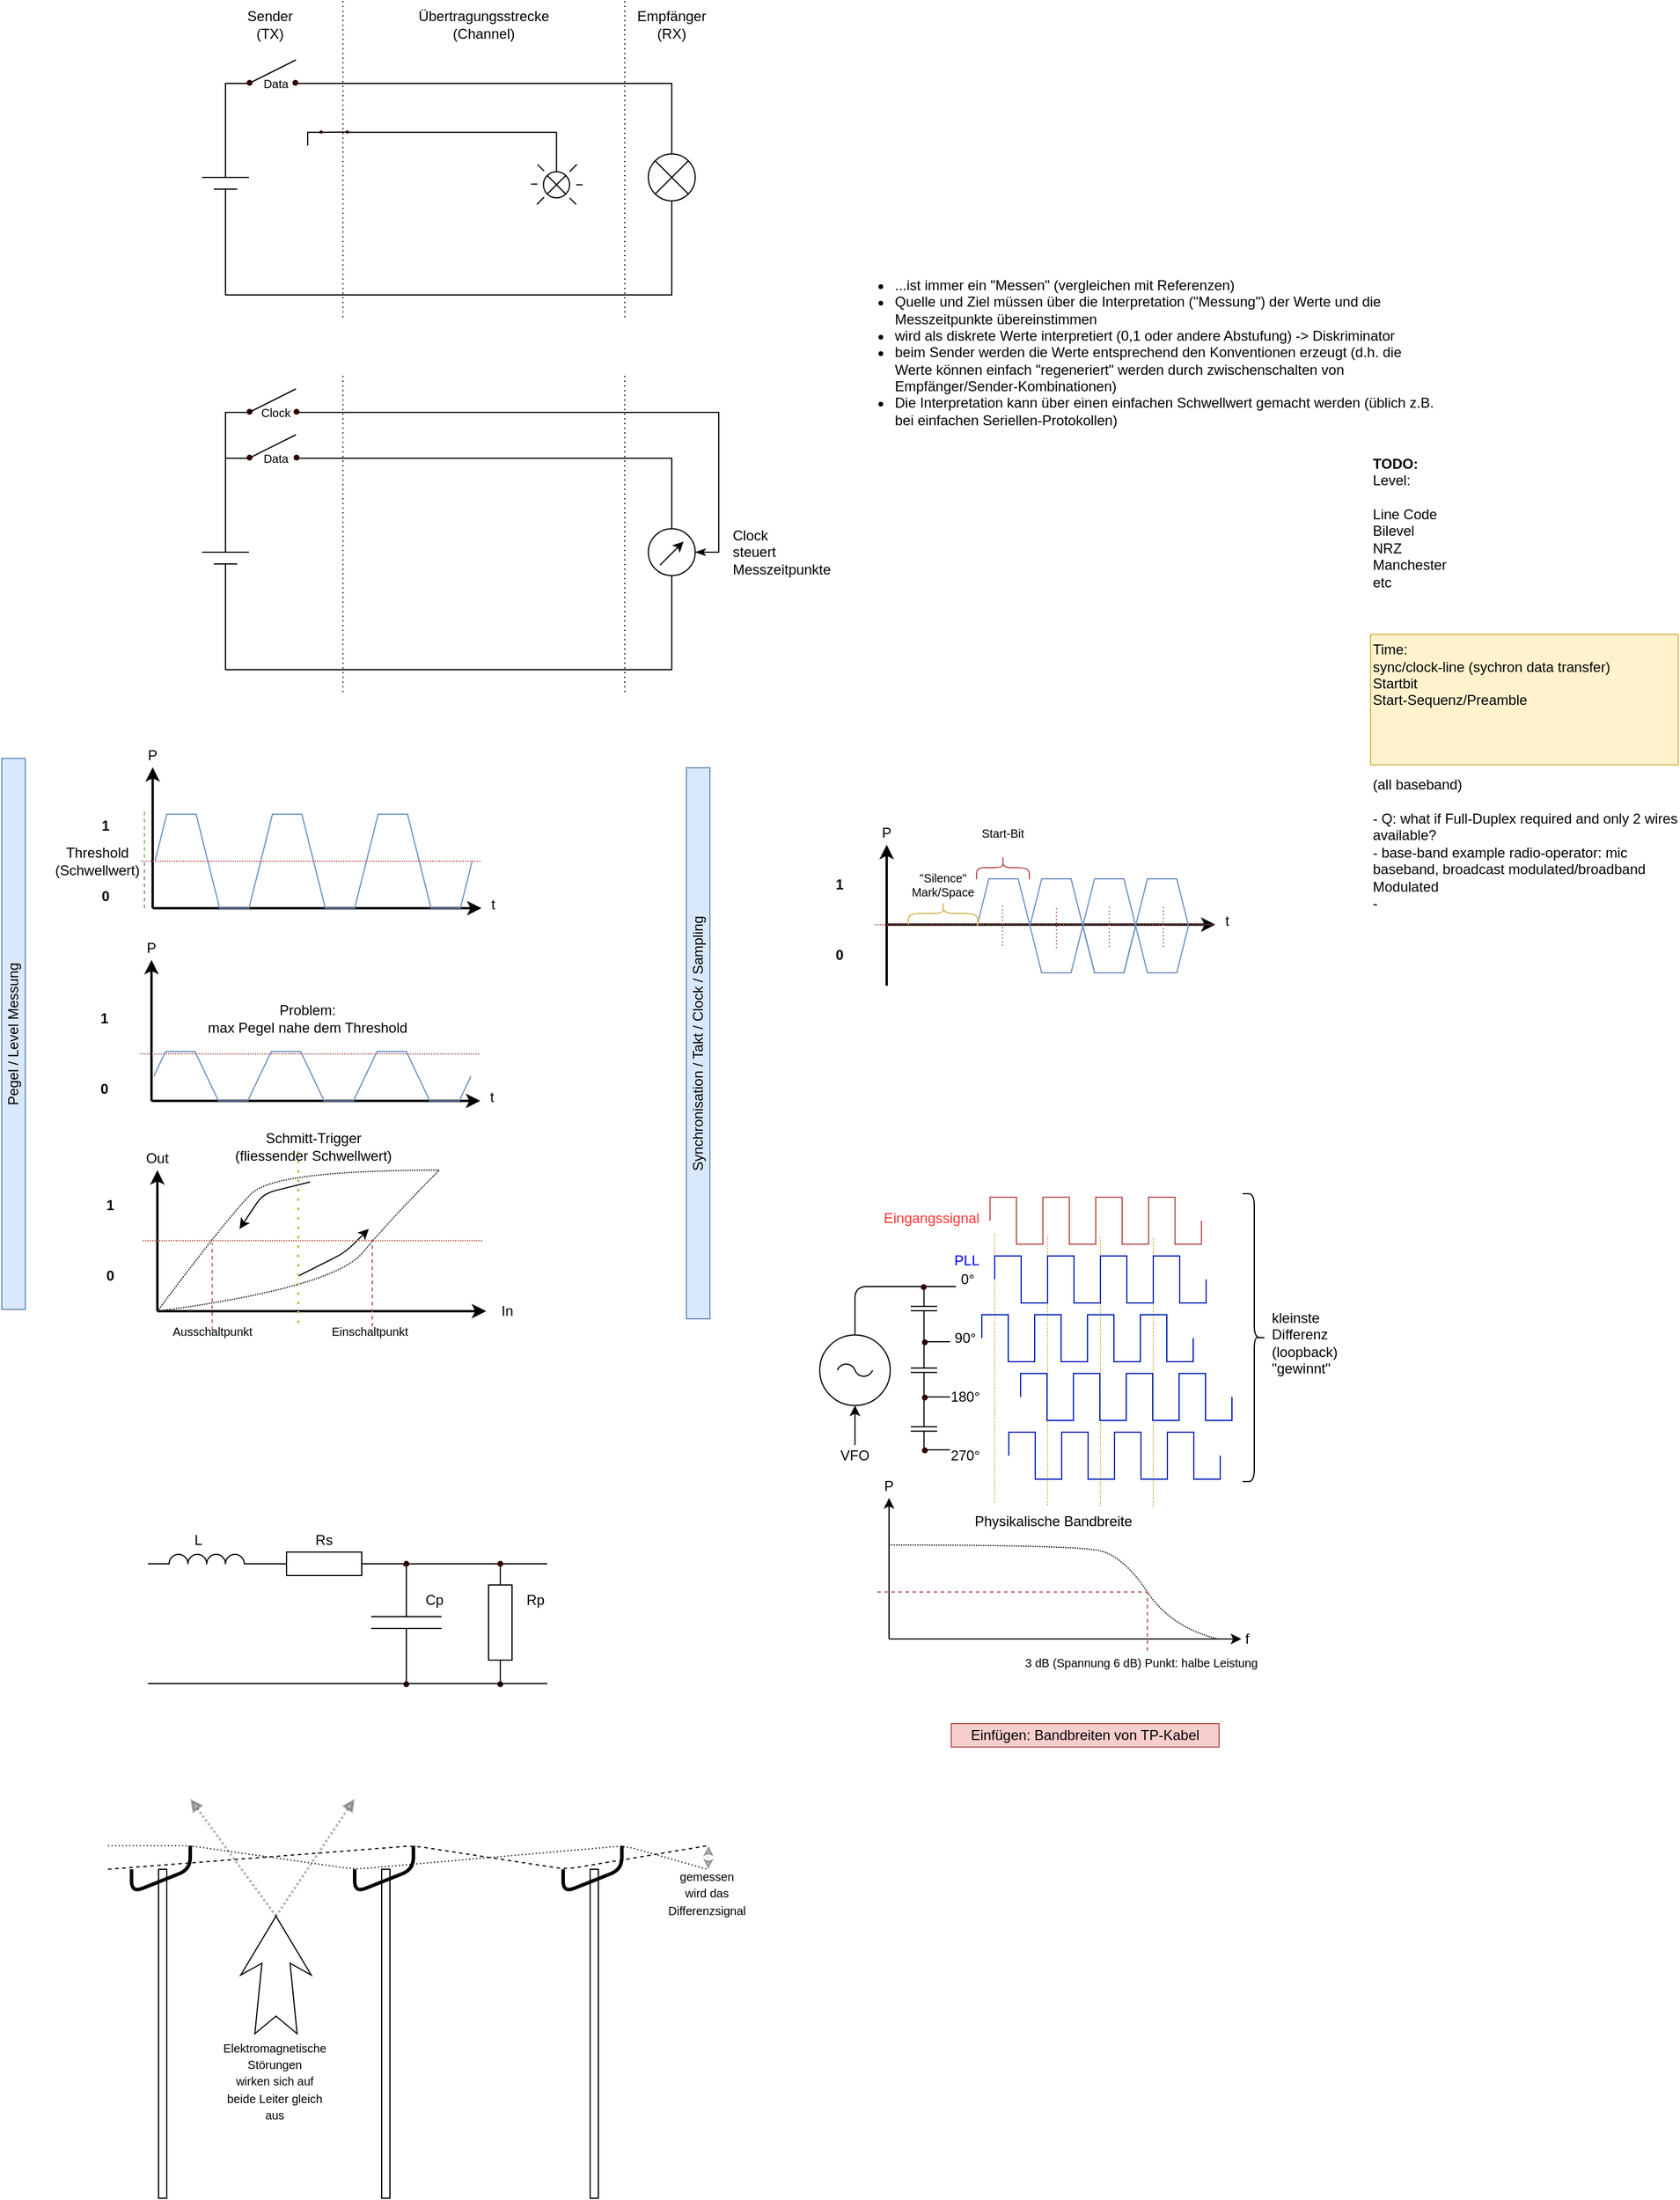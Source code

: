 <mxfile version="13.7.3" type="github">
  <diagram id="912Zr3RTYpiyvAySCrGM" name="Page-1">
    <mxGraphModel dx="1185" dy="770" grid="0" gridSize="10" guides="1" tooltips="1" connect="1" arrows="1" fold="1" page="1" pageScale="1" pageWidth="1169" pageHeight="827" math="0" shadow="0">
      <root>
        <mxCell id="0" />
        <mxCell id="1" parent="0" />
        <mxCell id="sJ7a5gjdhDYtSohT_rVU-1" value="" style="endArrow=none;html=1;" parent="1" edge="1">
          <mxGeometry width="50" height="50" relative="1" as="geometry">
            <mxPoint x="200" y="200" as="sourcePoint" />
            <mxPoint x="240" y="200" as="targetPoint" />
          </mxGeometry>
        </mxCell>
        <mxCell id="sJ7a5gjdhDYtSohT_rVU-2" value="" style="endArrow=none;html=1;" parent="1" edge="1">
          <mxGeometry width="50" height="50" relative="1" as="geometry">
            <mxPoint x="210" y="210" as="sourcePoint" />
            <mxPoint x="230" y="210" as="targetPoint" />
          </mxGeometry>
        </mxCell>
        <mxCell id="sJ7a5gjdhDYtSohT_rVU-6" value="" style="endArrow=none;html=1;rounded=0;" parent="1" edge="1">
          <mxGeometry width="50" height="50" relative="1" as="geometry">
            <mxPoint x="280" y="120" as="sourcePoint" />
            <mxPoint x="600" y="190" as="targetPoint" />
            <Array as="points">
              <mxPoint x="600" y="120" />
            </Array>
          </mxGeometry>
        </mxCell>
        <mxCell id="sJ7a5gjdhDYtSohT_rVU-7" value="" style="endArrow=none;html=1;rounded=0;exitX=0.5;exitY=1;exitDx=0;exitDy=0;" parent="1" source="sJ7a5gjdhDYtSohT_rVU-8" edge="1">
          <mxGeometry width="50" height="50" relative="1" as="geometry">
            <mxPoint x="600" y="230" as="sourcePoint" />
            <mxPoint x="220" y="210" as="targetPoint" />
            <Array as="points">
              <mxPoint x="600" y="300" />
              <mxPoint x="415" y="300" />
              <mxPoint x="220" y="300" />
            </Array>
          </mxGeometry>
        </mxCell>
        <mxCell id="sJ7a5gjdhDYtSohT_rVU-8" value="" style="ellipse;whiteSpace=wrap;html=1;aspect=fixed;" parent="1" vertex="1">
          <mxGeometry x="580" y="180" width="40" height="40" as="geometry" />
        </mxCell>
        <mxCell id="sJ7a5gjdhDYtSohT_rVU-9" value="" style="endArrow=none;html=1;exitX=0;exitY=1;exitDx=0;exitDy=0;entryX=1;entryY=0;entryDx=0;entryDy=0;" parent="1" source="sJ7a5gjdhDYtSohT_rVU-8" target="sJ7a5gjdhDYtSohT_rVU-8" edge="1">
          <mxGeometry width="50" height="50" relative="1" as="geometry">
            <mxPoint x="560" y="500" as="sourcePoint" />
            <mxPoint x="610" y="450" as="targetPoint" />
          </mxGeometry>
        </mxCell>
        <mxCell id="sJ7a5gjdhDYtSohT_rVU-10" value="" style="endArrow=none;html=1;exitX=0;exitY=0;exitDx=0;exitDy=0;entryX=1;entryY=1;entryDx=0;entryDy=0;" parent="1" source="sJ7a5gjdhDYtSohT_rVU-8" target="sJ7a5gjdhDYtSohT_rVU-8" edge="1">
          <mxGeometry width="50" height="50" relative="1" as="geometry">
            <mxPoint x="560" y="500" as="sourcePoint" />
            <mxPoint x="610" y="450" as="targetPoint" />
          </mxGeometry>
        </mxCell>
        <mxCell id="sJ7a5gjdhDYtSohT_rVU-11" value="" style="endArrow=none;html=1;rounded=0;" parent="1" edge="1">
          <mxGeometry width="50" height="50" relative="1" as="geometry">
            <mxPoint x="220" y="200" as="sourcePoint" />
            <mxPoint x="240" y="120" as="targetPoint" />
            <Array as="points">
              <mxPoint x="220" y="120" />
            </Array>
          </mxGeometry>
        </mxCell>
        <mxCell id="sJ7a5gjdhDYtSohT_rVU-12" value="" style="endArrow=none;html=1;" parent="1" edge="1">
          <mxGeometry width="50" height="50" relative="1" as="geometry">
            <mxPoint x="240" y="120" as="sourcePoint" />
            <mxPoint x="280" y="100" as="targetPoint" />
          </mxGeometry>
        </mxCell>
        <mxCell id="sJ7a5gjdhDYtSohT_rVU-16" value="" style="ellipse;whiteSpace=wrap;html=1;aspect=fixed;fillColor=#330000;strokeColor=none;" parent="1" vertex="1">
          <mxGeometry x="238" y="117" width="5" height="5" as="geometry" />
        </mxCell>
        <mxCell id="sJ7a5gjdhDYtSohT_rVU-17" value="" style="endArrow=none;dashed=1;html=1;dashPattern=1 3;strokeWidth=1;" parent="1" edge="1">
          <mxGeometry width="50" height="50" relative="1" as="geometry">
            <mxPoint x="320" y="50" as="sourcePoint" />
            <mxPoint x="320" y="320" as="targetPoint" />
          </mxGeometry>
        </mxCell>
        <mxCell id="sJ7a5gjdhDYtSohT_rVU-18" value="" style="endArrow=none;dashed=1;html=1;dashPattern=1 3;strokeWidth=1;" parent="1" edge="1">
          <mxGeometry width="50" height="50" relative="1" as="geometry">
            <mxPoint x="560" y="50" as="sourcePoint" />
            <mxPoint x="560" y="320" as="targetPoint" />
          </mxGeometry>
        </mxCell>
        <mxCell id="sJ7a5gjdhDYtSohT_rVU-20" value="Sender&lt;br&gt;(TX)" style="text;html=1;strokeColor=none;fillColor=none;align=center;verticalAlign=middle;whiteSpace=wrap;rounded=0;" parent="1" vertex="1">
          <mxGeometry x="238" y="60" width="40" height="20" as="geometry" />
        </mxCell>
        <mxCell id="sJ7a5gjdhDYtSohT_rVU-21" value="Übertragungsstrecke&lt;br&gt;(Channel)" style="text;html=1;strokeColor=none;fillColor=none;align=center;verticalAlign=middle;whiteSpace=wrap;rounded=0;" parent="1" vertex="1">
          <mxGeometry x="420" y="60" width="40" height="20" as="geometry" />
        </mxCell>
        <mxCell id="sJ7a5gjdhDYtSohT_rVU-22" value="Empfänger&lt;br&gt;(RX)" style="text;html=1;strokeColor=none;fillColor=none;align=center;verticalAlign=middle;whiteSpace=wrap;rounded=0;" parent="1" vertex="1">
          <mxGeometry x="580" y="60" width="40" height="20" as="geometry" />
        </mxCell>
        <mxCell id="sJ7a5gjdhDYtSohT_rVU-23" value="" style="endArrow=none;html=1;" parent="1" edge="1">
          <mxGeometry width="50" height="50" relative="1" as="geometry">
            <mxPoint x="200" y="519.0" as="sourcePoint" />
            <mxPoint x="240" y="519.0" as="targetPoint" />
          </mxGeometry>
        </mxCell>
        <mxCell id="sJ7a5gjdhDYtSohT_rVU-24" value="" style="endArrow=none;html=1;" parent="1" edge="1">
          <mxGeometry width="50" height="50" relative="1" as="geometry">
            <mxPoint x="210" y="529.0" as="sourcePoint" />
            <mxPoint x="230" y="529.0" as="targetPoint" />
          </mxGeometry>
        </mxCell>
        <mxCell id="sJ7a5gjdhDYtSohT_rVU-25" value="" style="endArrow=none;html=1;rounded=0;" parent="1" edge="1">
          <mxGeometry width="50" height="50" relative="1" as="geometry">
            <mxPoint x="280" y="439.0" as="sourcePoint" />
            <mxPoint x="600" y="509.0" as="targetPoint" />
            <Array as="points">
              <mxPoint x="600" y="439" />
            </Array>
          </mxGeometry>
        </mxCell>
        <mxCell id="sJ7a5gjdhDYtSohT_rVU-26" value="" style="endArrow=none;html=1;rounded=0;exitX=0.5;exitY=1;exitDx=0;exitDy=0;" parent="1" source="sJ7a5gjdhDYtSohT_rVU-27" edge="1">
          <mxGeometry width="50" height="50" relative="1" as="geometry">
            <mxPoint x="600" y="549" as="sourcePoint" />
            <mxPoint x="220" y="529.0" as="targetPoint" />
            <Array as="points">
              <mxPoint x="600" y="619" />
              <mxPoint x="415" y="619" />
              <mxPoint x="220" y="619" />
            </Array>
          </mxGeometry>
        </mxCell>
        <mxCell id="sJ7a5gjdhDYtSohT_rVU-27" value="" style="ellipse;whiteSpace=wrap;html=1;aspect=fixed;" parent="1" vertex="1">
          <mxGeometry x="580" y="499" width="40" height="40" as="geometry" />
        </mxCell>
        <mxCell id="sJ7a5gjdhDYtSohT_rVU-30" value="" style="endArrow=none;html=1;rounded=0;" parent="1" edge="1">
          <mxGeometry width="50" height="50" relative="1" as="geometry">
            <mxPoint x="220" y="519.0" as="sourcePoint" />
            <mxPoint x="240" y="439.0" as="targetPoint" />
            <Array as="points">
              <mxPoint x="220" y="439" />
            </Array>
          </mxGeometry>
        </mxCell>
        <mxCell id="sJ7a5gjdhDYtSohT_rVU-31" value="" style="endArrow=none;html=1;" parent="1" edge="1">
          <mxGeometry width="50" height="50" relative="1" as="geometry">
            <mxPoint x="240" y="439.0" as="sourcePoint" />
            <mxPoint x="280" y="419.0" as="targetPoint" />
          </mxGeometry>
        </mxCell>
        <mxCell id="sJ7a5gjdhDYtSohT_rVU-32" value="" style="ellipse;whiteSpace=wrap;html=1;aspect=fixed;fillColor=#330000;strokeColor=none;" parent="1" vertex="1">
          <mxGeometry x="238" y="436" width="5" height="5" as="geometry" />
        </mxCell>
        <mxCell id="sJ7a5gjdhDYtSohT_rVU-33" value="" style="endArrow=none;dashed=1;html=1;dashPattern=1 3;strokeWidth=1;" parent="1" edge="1">
          <mxGeometry width="50" height="50" relative="1" as="geometry">
            <mxPoint x="320" y="369" as="sourcePoint" />
            <mxPoint x="320" y="639.0" as="targetPoint" />
          </mxGeometry>
        </mxCell>
        <mxCell id="sJ7a5gjdhDYtSohT_rVU-34" value="" style="endArrow=none;dashed=1;html=1;dashPattern=1 3;strokeWidth=1;" parent="1" edge="1">
          <mxGeometry width="50" height="50" relative="1" as="geometry">
            <mxPoint x="560" y="369" as="sourcePoint" />
            <mxPoint x="560" y="639.0" as="targetPoint" />
          </mxGeometry>
        </mxCell>
        <mxCell id="sJ7a5gjdhDYtSohT_rVU-38" value="" style="ellipse;whiteSpace=wrap;html=1;aspect=fixed;fillColor=#330000;strokeColor=none;" parent="1" vertex="1">
          <mxGeometry x="238" y="397" width="5" height="5" as="geometry" />
        </mxCell>
        <mxCell id="sJ7a5gjdhDYtSohT_rVU-39" value="" style="endArrow=none;html=1;" parent="1" edge="1">
          <mxGeometry width="50" height="50" relative="1" as="geometry">
            <mxPoint x="240" y="400" as="sourcePoint" />
            <mxPoint x="280" y="380" as="targetPoint" />
          </mxGeometry>
        </mxCell>
        <mxCell id="sJ7a5gjdhDYtSohT_rVU-40" value="" style="endArrow=none;html=1;rounded=0;" parent="1" edge="1">
          <mxGeometry width="50" height="50" relative="1" as="geometry">
            <mxPoint x="220" y="480" as="sourcePoint" />
            <mxPoint x="240" y="400" as="targetPoint" />
            <Array as="points">
              <mxPoint x="220" y="400" />
            </Array>
          </mxGeometry>
        </mxCell>
        <mxCell id="sJ7a5gjdhDYtSohT_rVU-41" value="Data" style="text;html=1;strokeColor=none;fillColor=none;align=center;verticalAlign=middle;whiteSpace=wrap;rounded=0;fontSize=10;" parent="1" vertex="1">
          <mxGeometry x="243" y="109.5" width="40" height="20" as="geometry" />
        </mxCell>
        <mxCell id="sJ7a5gjdhDYtSohT_rVU-42" value="Data" style="text;html=1;strokeColor=none;fillColor=none;align=center;verticalAlign=middle;whiteSpace=wrap;rounded=0;fontSize=10;" parent="1" vertex="1">
          <mxGeometry x="243" y="428.5" width="40" height="20" as="geometry" />
        </mxCell>
        <mxCell id="sJ7a5gjdhDYtSohT_rVU-43" value="Clock" style="text;html=1;strokeColor=none;fillColor=none;align=center;verticalAlign=middle;whiteSpace=wrap;rounded=0;fontSize=10;" parent="1" vertex="1">
          <mxGeometry x="243" y="389.5" width="40" height="20" as="geometry" />
        </mxCell>
        <mxCell id="sJ7a5gjdhDYtSohT_rVU-44" value="" style="endArrow=classicThin;html=1;rounded=0;entryX=1;entryY=0.5;entryDx=0;entryDy=0;endFill=1;" parent="1" target="sJ7a5gjdhDYtSohT_rVU-27" edge="1">
          <mxGeometry width="50" height="50" relative="1" as="geometry">
            <mxPoint x="280" y="400" as="sourcePoint" />
            <mxPoint x="640" y="540" as="targetPoint" />
            <Array as="points">
              <mxPoint x="640" y="400" />
              <mxPoint x="640" y="519" />
            </Array>
          </mxGeometry>
        </mxCell>
        <mxCell id="sJ7a5gjdhDYtSohT_rVU-46" value="" style="endArrow=classic;html=1;strokeWidth=1;fontSize=10;" parent="1" edge="1">
          <mxGeometry width="50" height="50" relative="1" as="geometry">
            <mxPoint x="590" y="530" as="sourcePoint" />
            <mxPoint x="610" y="510" as="targetPoint" />
          </mxGeometry>
        </mxCell>
        <mxCell id="SCZseLFrCrhYVlRCKKbG-1" value="Clock&lt;br&gt;steuert&lt;br&gt;Messzeitpunkte" style="text;html=1;strokeColor=none;fillColor=none;align=left;verticalAlign=middle;whiteSpace=wrap;rounded=0;" parent="1" vertex="1">
          <mxGeometry x="650" y="509" width="40" height="20" as="geometry" />
        </mxCell>
        <mxCell id="SCZseLFrCrhYVlRCKKbG-12" value="" style="ellipse;whiteSpace=wrap;html=1;aspect=fixed;fillColor=#330000;strokeColor=none;" parent="1" vertex="1">
          <mxGeometry x="277" y="117" width="5" height="5" as="geometry" />
        </mxCell>
        <mxCell id="SCZseLFrCrhYVlRCKKbG-22" value="" style="group" parent="1" vertex="1" connectable="0">
          <mxGeometry x="290" y="160" width="234.16" height="63" as="geometry" />
        </mxCell>
        <mxCell id="SCZseLFrCrhYVlRCKKbG-4" value="" style="endArrow=none;html=1;rounded=0;" parent="SCZseLFrCrhYVlRCKKbG-22" edge="1">
          <mxGeometry width="50" height="50" relative="1" as="geometry">
            <mxPoint x="33.451" y="1.673" as="sourcePoint" />
            <mxPoint x="211.859" y="40.699" as="targetPoint" />
            <Array as="points">
              <mxPoint x="211.859" y="1.673" />
            </Array>
          </mxGeometry>
        </mxCell>
        <mxCell id="SCZseLFrCrhYVlRCKKbG-5" value="" style="ellipse;whiteSpace=wrap;html=1;aspect=fixed;" parent="SCZseLFrCrhYVlRCKKbG-22" vertex="1">
          <mxGeometry x="200.709" y="35.124" width="22.301" height="22.301" as="geometry" />
        </mxCell>
        <mxCell id="SCZseLFrCrhYVlRCKKbG-6" value="" style="endArrow=none;html=1;exitX=0;exitY=1;exitDx=0;exitDy=0;entryX=1;entryY=0;entryDx=0;entryDy=0;" parent="SCZseLFrCrhYVlRCKKbG-22" source="SCZseLFrCrhYVlRCKKbG-5" target="SCZseLFrCrhYVlRCKKbG-5" edge="1">
          <mxGeometry width="50" height="50" relative="1" as="geometry">
            <mxPoint x="189.558" y="213.531" as="sourcePoint" />
            <mxPoint x="217.434" y="185.655" as="targetPoint" />
          </mxGeometry>
        </mxCell>
        <mxCell id="SCZseLFrCrhYVlRCKKbG-7" value="" style="endArrow=none;html=1;exitX=0;exitY=0;exitDx=0;exitDy=0;entryX=1;entryY=1;entryDx=0;entryDy=0;" parent="SCZseLFrCrhYVlRCKKbG-22" source="SCZseLFrCrhYVlRCKKbG-5" target="SCZseLFrCrhYVlRCKKbG-5" edge="1">
          <mxGeometry width="50" height="50" relative="1" as="geometry">
            <mxPoint x="189.558" y="213.531" as="sourcePoint" />
            <mxPoint x="217.434" y="185.655" as="targetPoint" />
          </mxGeometry>
        </mxCell>
        <mxCell id="SCZseLFrCrhYVlRCKKbG-8" value="" style="endArrow=none;html=1;rounded=0;" parent="SCZseLFrCrhYVlRCKKbG-22" edge="1">
          <mxGeometry width="50" height="50" relative="1" as="geometry">
            <mxPoint y="12.823" as="sourcePoint" />
            <mxPoint x="11.15" y="1.673" as="targetPoint" />
            <Array as="points">
              <mxPoint y="1.673" />
            </Array>
          </mxGeometry>
        </mxCell>
        <mxCell id="SCZseLFrCrhYVlRCKKbG-9" value="" style="endArrow=none;html=1;entryX=1;entryY=0.5;entryDx=0;entryDy=0;" parent="SCZseLFrCrhYVlRCKKbG-22" edge="1">
          <mxGeometry width="50" height="50" relative="1" as="geometry">
            <mxPoint x="11.15" y="1.673" as="sourcePoint" />
            <mxPoint x="35.124" y="1.394" as="targetPoint" />
          </mxGeometry>
        </mxCell>
        <mxCell id="SCZseLFrCrhYVlRCKKbG-10" value="" style="ellipse;whiteSpace=wrap;html=1;aspect=fixed;fillColor=#330000;strokeColor=none;" parent="SCZseLFrCrhYVlRCKKbG-22" vertex="1">
          <mxGeometry x="10.035" width="2.788" height="2.788" as="geometry" />
        </mxCell>
        <mxCell id="SCZseLFrCrhYVlRCKKbG-13" value="" style="ellipse;whiteSpace=wrap;html=1;aspect=fixed;fillColor=#330000;strokeColor=none;" parent="SCZseLFrCrhYVlRCKKbG-22" vertex="1">
          <mxGeometry x="32.336" width="2.788" height="2.788" as="geometry" />
        </mxCell>
        <mxCell id="SCZseLFrCrhYVlRCKKbG-14" value="" style="endArrow=none;html=1;" parent="SCZseLFrCrhYVlRCKKbG-22" edge="1">
          <mxGeometry width="50" height="50" relative="1" as="geometry">
            <mxPoint x="223.01" y="35.124" as="sourcePoint" />
            <mxPoint x="229.142" y="28.991" as="targetPoint" />
          </mxGeometry>
        </mxCell>
        <mxCell id="SCZseLFrCrhYVlRCKKbG-16" value="" style="endArrow=none;html=1;" parent="SCZseLFrCrhYVlRCKKbG-22" edge="1">
          <mxGeometry width="50" height="50" relative="1" as="geometry">
            <mxPoint x="228.585" y="46.274" as="sourcePoint" />
            <mxPoint x="234.16" y="46.274" as="targetPoint" />
          </mxGeometry>
        </mxCell>
        <mxCell id="SCZseLFrCrhYVlRCKKbG-17" value="" style="endArrow=none;html=1;" parent="SCZseLFrCrhYVlRCKKbG-22" edge="1">
          <mxGeometry width="50" height="50" relative="1" as="geometry">
            <mxPoint x="223.01" y="57.425" as="sourcePoint" />
            <mxPoint x="228.585" y="63" as="targetPoint" />
          </mxGeometry>
        </mxCell>
        <mxCell id="SCZseLFrCrhYVlRCKKbG-21" value="" style="group;flipH=1;flipV=1;rotation=-180;" parent="SCZseLFrCrhYVlRCKKbG-22" vertex="1" connectable="0">
          <mxGeometry x="190.116" y="28.991" width="11.15" height="34.009" as="geometry" />
        </mxCell>
        <mxCell id="SCZseLFrCrhYVlRCKKbG-18" value="" style="endArrow=none;html=1;" parent="SCZseLFrCrhYVlRCKKbG-21" edge="1">
          <mxGeometry width="50" height="50" relative="1" as="geometry">
            <mxPoint x="11.15" y="27.876" as="sourcePoint" />
            <mxPoint x="5.018" y="34.009" as="targetPoint" />
          </mxGeometry>
        </mxCell>
        <mxCell id="SCZseLFrCrhYVlRCKKbG-19" value="" style="endArrow=none;html=1;" parent="SCZseLFrCrhYVlRCKKbG-21" edge="1">
          <mxGeometry width="50" height="50" relative="1" as="geometry">
            <mxPoint x="5.575" y="16.726" as="sourcePoint" />
            <mxPoint y="16.726" as="targetPoint" />
          </mxGeometry>
        </mxCell>
        <mxCell id="SCZseLFrCrhYVlRCKKbG-20" value="" style="endArrow=none;html=1;" parent="SCZseLFrCrhYVlRCKKbG-21" edge="1">
          <mxGeometry width="50" height="50" relative="1" as="geometry">
            <mxPoint x="11.15" y="5.575" as="sourcePoint" />
            <mxPoint x="5.575" as="targetPoint" />
          </mxGeometry>
        </mxCell>
        <mxCell id="SCZseLFrCrhYVlRCKKbG-132" value="Einfügen: Bandbreiten von TP-Kabel" style="text;html=1;strokeColor=#b85450;fillColor=#f8cecc;align=center;verticalAlign=middle;whiteSpace=wrap;rounded=0;fontSize=12;" parent="1" vertex="1">
          <mxGeometry x="838" y="1516" width="228" height="20" as="geometry" />
        </mxCell>
        <mxCell id="SCZseLFrCrhYVlRCKKbG-207" value="Pegel / Level Messung" style="text;html=1;strokeColor=#6c8ebf;fillColor=#dae8fc;align=center;verticalAlign=middle;whiteSpace=wrap;rounded=0;fontSize=12;rotation=-90;" parent="1" vertex="1">
          <mxGeometry x="-195" y="919" width="469" height="20" as="geometry" />
        </mxCell>
        <mxCell id="lTmBYxLJnF9V94jLEyZx-1" value="" style="group" vertex="1" connectable="0" parent="1">
          <mxGeometry x="726" y="1065" width="423" height="267" as="geometry" />
        </mxCell>
        <mxCell id="SCZseLFrCrhYVlRCKKbG-59" value="0°" style="text;html=1;strokeColor=none;fillColor=none;align=center;verticalAlign=middle;whiteSpace=wrap;rounded=0;" parent="lTmBYxLJnF9V94jLEyZx-1" vertex="1">
          <mxGeometry x="106" y="63" width="40" height="20" as="geometry" />
        </mxCell>
        <mxCell id="SCZseLFrCrhYVlRCKKbG-60" value="90°" style="text;html=1;strokeColor=none;fillColor=none;align=center;verticalAlign=middle;whiteSpace=wrap;rounded=0;" parent="lTmBYxLJnF9V94jLEyZx-1" vertex="1">
          <mxGeometry x="104" y="113" width="40" height="20" as="geometry" />
        </mxCell>
        <mxCell id="SCZseLFrCrhYVlRCKKbG-61" value="180°" style="text;html=1;strokeColor=none;fillColor=none;align=center;verticalAlign=middle;whiteSpace=wrap;rounded=0;" parent="lTmBYxLJnF9V94jLEyZx-1" vertex="1">
          <mxGeometry x="104" y="163" width="40" height="20" as="geometry" />
        </mxCell>
        <mxCell id="SCZseLFrCrhYVlRCKKbG-62" value="270°" style="text;html=1;strokeColor=none;fillColor=none;align=center;verticalAlign=middle;whiteSpace=wrap;rounded=0;" parent="lTmBYxLJnF9V94jLEyZx-1" vertex="1">
          <mxGeometry x="104" y="213" width="40" height="20" as="geometry" />
        </mxCell>
        <mxCell id="SCZseLFrCrhYVlRCKKbG-163" value="" style="endArrow=none;dashed=1;html=1;dashPattern=1 1;strokeWidth=1;fontSize=12;fillColor=#fff2cc;strokeColor=#d6b656;" parent="lTmBYxLJnF9V94jLEyZx-1" edge="1">
          <mxGeometry width="50" height="50" relative="1" as="geometry">
            <mxPoint x="149" y="263" as="sourcePoint" />
            <mxPoint x="149" y="33" as="targetPoint" />
          </mxGeometry>
        </mxCell>
        <mxCell id="SCZseLFrCrhYVlRCKKbG-164" value="" style="endArrow=none;dashed=1;html=1;dashPattern=1 1;strokeWidth=1;fontSize=12;fillColor=#fff2cc;strokeColor=#d6b656;" parent="lTmBYxLJnF9V94jLEyZx-1" edge="1">
          <mxGeometry width="50" height="50" relative="1" as="geometry">
            <mxPoint x="194" y="265" as="sourcePoint" />
            <mxPoint x="194" y="35" as="targetPoint" />
          </mxGeometry>
        </mxCell>
        <mxCell id="SCZseLFrCrhYVlRCKKbG-165" value="" style="endArrow=none;dashed=1;html=1;dashPattern=1 1;strokeWidth=1;fontSize=12;fillColor=#fff2cc;strokeColor=#d6b656;" parent="lTmBYxLJnF9V94jLEyZx-1" edge="1">
          <mxGeometry width="50" height="50" relative="1" as="geometry">
            <mxPoint x="239" y="266" as="sourcePoint" />
            <mxPoint x="239" y="36" as="targetPoint" />
          </mxGeometry>
        </mxCell>
        <mxCell id="SCZseLFrCrhYVlRCKKbG-166" value="" style="endArrow=none;dashed=1;html=1;dashPattern=1 1;strokeWidth=1;fontSize=12;fillColor=#fff2cc;strokeColor=#d6b656;" parent="lTmBYxLJnF9V94jLEyZx-1" edge="1">
          <mxGeometry width="50" height="50" relative="1" as="geometry">
            <mxPoint x="284" y="267" as="sourcePoint" />
            <mxPoint x="284" y="37" as="targetPoint" />
          </mxGeometry>
        </mxCell>
        <mxCell id="SCZseLFrCrhYVlRCKKbG-167" value="" style="pointerEvents=1;verticalLabelPosition=bottom;shadow=0;dashed=0;align=center;html=1;verticalAlign=top;shape=mxgraph.electrical.signal_sources.ac_source;fontSize=12;" parent="lTmBYxLJnF9V94jLEyZx-1" vertex="1">
          <mxGeometry y="120.25" width="60" height="60" as="geometry" />
        </mxCell>
        <mxCell id="SCZseLFrCrhYVlRCKKbG-169" value="" style="pointerEvents=1;verticalLabelPosition=bottom;shadow=0;dashed=0;align=center;html=1;verticalAlign=top;shape=mxgraph.electrical.capacitors.capacitor_1;fontSize=12;rotation=-90;" parent="lTmBYxLJnF9V94jLEyZx-1" vertex="1">
          <mxGeometry x="70" y="86.5" width="37.5" height="22.5" as="geometry" />
        </mxCell>
        <mxCell id="SCZseLFrCrhYVlRCKKbG-171" value="" style="pointerEvents=1;verticalLabelPosition=bottom;shadow=0;dashed=0;align=center;html=1;verticalAlign=top;shape=mxgraph.electrical.capacitors.capacitor_1;fontSize=12;rotation=-90;" parent="lTmBYxLJnF9V94jLEyZx-1" vertex="1">
          <mxGeometry x="70" y="189" width="37.5" height="22.5" as="geometry" />
        </mxCell>
        <mxCell id="SCZseLFrCrhYVlRCKKbG-172" value="" style="pointerEvents=1;verticalLabelPosition=bottom;shadow=0;dashed=0;align=center;html=1;verticalAlign=top;shape=mxgraph.electrical.capacitors.capacitor_1;fontSize=12;rotation=-90;" parent="lTmBYxLJnF9V94jLEyZx-1" vertex="1">
          <mxGeometry x="70" y="139" width="37.5" height="22.5" as="geometry" />
        </mxCell>
        <mxCell id="SCZseLFrCrhYVlRCKKbG-173" value="" style="endArrow=none;html=1;strokeWidth=1;fontSize=12;entryX=0;entryY=0.5;entryDx=0;entryDy=0;entryPerimeter=0;exitX=1;exitY=0.5;exitDx=0;exitDy=0;exitPerimeter=0;" parent="lTmBYxLJnF9V94jLEyZx-1" source="SCZseLFrCrhYVlRCKKbG-172" target="SCZseLFrCrhYVlRCKKbG-169" edge="1">
          <mxGeometry width="50" height="50" relative="1" as="geometry">
            <mxPoint x="392" y="119" as="sourcePoint" />
            <mxPoint x="442" y="69" as="targetPoint" />
          </mxGeometry>
        </mxCell>
        <mxCell id="SCZseLFrCrhYVlRCKKbG-175" value="" style="endArrow=none;html=1;strokeWidth=1;fontSize=12;entryX=0;entryY=0.5;entryDx=0;entryDy=0;entryPerimeter=0;exitX=1;exitY=0.5;exitDx=0;exitDy=0;exitPerimeter=0;" parent="lTmBYxLJnF9V94jLEyZx-1" source="SCZseLFrCrhYVlRCKKbG-171" target="SCZseLFrCrhYVlRCKKbG-172" edge="1">
          <mxGeometry width="50" height="50" relative="1" as="geometry">
            <mxPoint x="74" y="209" as="sourcePoint" />
            <mxPoint x="300" y="129" as="targetPoint" />
          </mxGeometry>
        </mxCell>
        <mxCell id="SCZseLFrCrhYVlRCKKbG-176" value="" style="endArrow=none;html=1;strokeWidth=1;fontSize=12;exitX=0.5;exitY=0;exitDx=0;exitDy=0;exitPerimeter=0;entryX=1;entryY=0.5;entryDx=0;entryDy=0;entryPerimeter=0;" parent="lTmBYxLJnF9V94jLEyZx-1" source="SCZseLFrCrhYVlRCKKbG-167" target="SCZseLFrCrhYVlRCKKbG-169" edge="1">
          <mxGeometry width="50" height="50" relative="1" as="geometry">
            <mxPoint x="250" y="203" as="sourcePoint" />
            <mxPoint x="300" y="153" as="targetPoint" />
            <Array as="points">
              <mxPoint x="30" y="79" />
            </Array>
          </mxGeometry>
        </mxCell>
        <mxCell id="SCZseLFrCrhYVlRCKKbG-177" value="" style="ellipse;whiteSpace=wrap;html=1;aspect=fixed;fillColor=#330000;strokeColor=none;" parent="lTmBYxLJnF9V94jLEyZx-1" vertex="1">
          <mxGeometry x="86" y="77" width="5" height="5" as="geometry" />
        </mxCell>
        <mxCell id="SCZseLFrCrhYVlRCKKbG-180" value="" style="endArrow=none;html=1;strokeWidth=1;fontSize=12;exitX=1;exitY=0.5;exitDx=0;exitDy=0;exitPerimeter=0;entryX=0.25;entryY=0.8;entryDx=0;entryDy=0;entryPerimeter=0;" parent="lTmBYxLJnF9V94jLEyZx-1" source="SCZseLFrCrhYVlRCKKbG-169" target="SCZseLFrCrhYVlRCKKbG-59" edge="1">
          <mxGeometry width="50" height="50" relative="1" as="geometry">
            <mxPoint x="250" y="203" as="sourcePoint" />
            <mxPoint x="300" y="153" as="targetPoint" />
          </mxGeometry>
        </mxCell>
        <mxCell id="SCZseLFrCrhYVlRCKKbG-181" value="" style="ellipse;whiteSpace=wrap;html=1;aspect=fixed;fillColor=#330000;strokeColor=none;" parent="lTmBYxLJnF9V94jLEyZx-1" vertex="1">
          <mxGeometry x="87" y="124" width="5" height="5" as="geometry" />
        </mxCell>
        <mxCell id="SCZseLFrCrhYVlRCKKbG-182" value="" style="endArrow=none;html=1;strokeWidth=1;fontSize=12;exitX=1;exitY=0.5;exitDx=0;exitDy=0;exitPerimeter=0;entryX=0.25;entryY=0.8;entryDx=0;entryDy=0;entryPerimeter=0;" parent="lTmBYxLJnF9V94jLEyZx-1" edge="1">
          <mxGeometry width="50" height="50" relative="1" as="geometry">
            <mxPoint x="89.75" y="126" as="sourcePoint" />
            <mxPoint x="111" y="126" as="targetPoint" />
          </mxGeometry>
        </mxCell>
        <mxCell id="SCZseLFrCrhYVlRCKKbG-183" value="" style="ellipse;whiteSpace=wrap;html=1;aspect=fixed;fillColor=#330000;strokeColor=none;" parent="lTmBYxLJnF9V94jLEyZx-1" vertex="1">
          <mxGeometry x="87" y="171" width="5" height="5" as="geometry" />
        </mxCell>
        <mxCell id="SCZseLFrCrhYVlRCKKbG-184" value="" style="endArrow=none;html=1;strokeWidth=1;fontSize=12;exitX=1;exitY=0.5;exitDx=0;exitDy=0;exitPerimeter=0;entryX=0.25;entryY=0.8;entryDx=0;entryDy=0;entryPerimeter=0;" parent="lTmBYxLJnF9V94jLEyZx-1" edge="1">
          <mxGeometry width="50" height="50" relative="1" as="geometry">
            <mxPoint x="89.75" y="173" as="sourcePoint" />
            <mxPoint x="111" y="173" as="targetPoint" />
          </mxGeometry>
        </mxCell>
        <mxCell id="SCZseLFrCrhYVlRCKKbG-185" value="" style="ellipse;whiteSpace=wrap;html=1;aspect=fixed;fillColor=#330000;strokeColor=none;" parent="lTmBYxLJnF9V94jLEyZx-1" vertex="1">
          <mxGeometry x="87" y="216" width="5" height="5" as="geometry" />
        </mxCell>
        <mxCell id="SCZseLFrCrhYVlRCKKbG-186" value="" style="endArrow=none;html=1;strokeWidth=1;fontSize=12;exitX=1;exitY=0.5;exitDx=0;exitDy=0;exitPerimeter=0;entryX=0.25;entryY=0.8;entryDx=0;entryDy=0;entryPerimeter=0;" parent="lTmBYxLJnF9V94jLEyZx-1" edge="1">
          <mxGeometry width="50" height="50" relative="1" as="geometry">
            <mxPoint x="89.75" y="218" as="sourcePoint" />
            <mxPoint x="111" y="218" as="targetPoint" />
          </mxGeometry>
        </mxCell>
        <mxCell id="SCZseLFrCrhYVlRCKKbG-187" value="" style="endArrow=classic;html=1;strokeWidth=1;fontSize=12;entryX=0.5;entryY=1;entryDx=0;entryDy=0;entryPerimeter=0;" parent="lTmBYxLJnF9V94jLEyZx-1" target="SCZseLFrCrhYVlRCKKbG-167" edge="1">
          <mxGeometry width="50" height="50" relative="1" as="geometry">
            <mxPoint x="30" y="214" as="sourcePoint" />
            <mxPoint x="300" y="153" as="targetPoint" />
          </mxGeometry>
        </mxCell>
        <mxCell id="SCZseLFrCrhYVlRCKKbG-188" value="VFO" style="text;html=1;strokeColor=none;fillColor=none;align=center;verticalAlign=middle;whiteSpace=wrap;rounded=0;fontSize=12;" parent="lTmBYxLJnF9V94jLEyZx-1" vertex="1">
          <mxGeometry x="10" y="213" width="40" height="20" as="geometry" />
        </mxCell>
        <mxCell id="SCZseLFrCrhYVlRCKKbG-194" value="Eingangssignal" style="text;html=1;strokeColor=none;fillColor=none;align=right;verticalAlign=middle;whiteSpace=wrap;rounded=0;fontSize=12;fontColor=#FF3333;" parent="lTmBYxLJnF9V94jLEyZx-1" vertex="1">
          <mxGeometry x="98" y="11" width="40" height="20" as="geometry" />
        </mxCell>
        <mxCell id="SCZseLFrCrhYVlRCKKbG-195" value="PLL" style="text;html=1;strokeColor=none;fillColor=none;align=right;verticalAlign=middle;whiteSpace=wrap;rounded=0;fontSize=12;fontColor=#0000FF;" parent="lTmBYxLJnF9V94jLEyZx-1" vertex="1">
          <mxGeometry x="98" y="47" width="40" height="20" as="geometry" />
        </mxCell>
        <mxCell id="SCZseLFrCrhYVlRCKKbG-196" value="" style="shape=curlyBracket;whiteSpace=wrap;html=1;rounded=1;strokeColor=#000000;fontSize=12;align=right;flipH=1;" parent="lTmBYxLJnF9V94jLEyZx-1" vertex="1">
          <mxGeometry x="360" width="20" height="245" as="geometry" />
        </mxCell>
        <mxCell id="SCZseLFrCrhYVlRCKKbG-197" value="kleinste Differenz (loopback) &quot;gewinnt&quot;" style="text;html=1;strokeColor=none;fillColor=none;align=left;verticalAlign=middle;whiteSpace=wrap;rounded=0;fontSize=12;" parent="lTmBYxLJnF9V94jLEyZx-1" vertex="1">
          <mxGeometry x="383" y="116.5" width="40" height="20" as="geometry" />
        </mxCell>
        <mxCell id="SCZseLFrCrhYVlRCKKbG-198" value="" style="group" parent="lTmBYxLJnF9V94jLEyZx-1" vertex="1" connectable="0">
          <mxGeometry x="149" y="53" width="180" height="40" as="geometry" />
        </mxCell>
        <mxCell id="SCZseLFrCrhYVlRCKKbG-133" value="" style="pointerEvents=1;verticalLabelPosition=bottom;shadow=0;dashed=0;align=center;html=1;verticalAlign=top;shape=mxgraph.electrical.waveforms.square_wave;fontSize=12;fillColor=#0050ef;strokeColor=#001DBC;fontColor=#ffffff;" parent="SCZseLFrCrhYVlRCKKbG-198" vertex="1">
          <mxGeometry width="45" height="40" as="geometry" />
        </mxCell>
        <mxCell id="SCZseLFrCrhYVlRCKKbG-134" value="" style="pointerEvents=1;verticalLabelPosition=bottom;shadow=0;dashed=0;align=center;html=1;verticalAlign=top;shape=mxgraph.electrical.waveforms.square_wave;fontSize=12;fillColor=#0050ef;strokeColor=#001DBC;fontColor=#ffffff;" parent="SCZseLFrCrhYVlRCKKbG-198" vertex="1">
          <mxGeometry x="45" width="45" height="40" as="geometry" />
        </mxCell>
        <mxCell id="SCZseLFrCrhYVlRCKKbG-135" value="" style="pointerEvents=1;verticalLabelPosition=bottom;shadow=0;dashed=0;align=center;html=1;verticalAlign=top;shape=mxgraph.electrical.waveforms.square_wave;fontSize=12;fillColor=#0050ef;strokeColor=#001DBC;fontColor=#ffffff;" parent="SCZseLFrCrhYVlRCKKbG-198" vertex="1">
          <mxGeometry x="90" width="45" height="40" as="geometry" />
        </mxCell>
        <mxCell id="SCZseLFrCrhYVlRCKKbG-136" value="" style="pointerEvents=1;verticalLabelPosition=bottom;shadow=0;dashed=0;align=center;html=1;verticalAlign=top;shape=mxgraph.electrical.waveforms.square_wave;fontSize=12;fillColor=#0050ef;strokeColor=#001DBC;fontColor=#ffffff;" parent="SCZseLFrCrhYVlRCKKbG-198" vertex="1">
          <mxGeometry x="135" width="45" height="40" as="geometry" />
        </mxCell>
        <mxCell id="SCZseLFrCrhYVlRCKKbG-199" value="" style="group" parent="lTmBYxLJnF9V94jLEyZx-1" vertex="1" connectable="0">
          <mxGeometry x="145" y="3" width="180" height="40" as="geometry" />
        </mxCell>
        <mxCell id="SCZseLFrCrhYVlRCKKbG-190" value="" style="pointerEvents=1;verticalLabelPosition=bottom;shadow=0;dashed=0;align=center;html=1;verticalAlign=top;shape=mxgraph.electrical.waveforms.square_wave;fontSize=12;fillColor=#f8cecc;strokeColor=#b85450;" parent="SCZseLFrCrhYVlRCKKbG-199" vertex="1">
          <mxGeometry width="45" height="40" as="geometry" />
        </mxCell>
        <mxCell id="SCZseLFrCrhYVlRCKKbG-191" value="" style="pointerEvents=1;verticalLabelPosition=bottom;shadow=0;dashed=0;align=center;html=1;verticalAlign=top;shape=mxgraph.electrical.waveforms.square_wave;fontSize=12;fillColor=#f8cecc;strokeColor=#b85450;" parent="SCZseLFrCrhYVlRCKKbG-199" vertex="1">
          <mxGeometry x="45" width="45" height="40" as="geometry" />
        </mxCell>
        <mxCell id="SCZseLFrCrhYVlRCKKbG-192" value="" style="pointerEvents=1;verticalLabelPosition=bottom;shadow=0;dashed=0;align=center;html=1;verticalAlign=top;shape=mxgraph.electrical.waveforms.square_wave;fontSize=12;fillColor=#f8cecc;strokeColor=#b85450;" parent="SCZseLFrCrhYVlRCKKbG-199" vertex="1">
          <mxGeometry x="90" width="45" height="40" as="geometry" />
        </mxCell>
        <mxCell id="SCZseLFrCrhYVlRCKKbG-193" value="" style="pointerEvents=1;verticalLabelPosition=bottom;shadow=0;dashed=0;align=center;html=1;verticalAlign=top;shape=mxgraph.electrical.waveforms.square_wave;fontSize=12;fillColor=#f8cecc;strokeColor=#b85450;" parent="SCZseLFrCrhYVlRCKKbG-199" vertex="1">
          <mxGeometry x="135" width="45" height="40" as="geometry" />
        </mxCell>
        <mxCell id="SCZseLFrCrhYVlRCKKbG-200" value="" style="group" parent="lTmBYxLJnF9V94jLEyZx-1" vertex="1" connectable="0">
          <mxGeometry x="138" y="103" width="180" height="40" as="geometry" />
        </mxCell>
        <mxCell id="SCZseLFrCrhYVlRCKKbG-149" value="" style="pointerEvents=1;verticalLabelPosition=bottom;shadow=0;dashed=0;align=center;html=1;verticalAlign=top;shape=mxgraph.electrical.waveforms.square_wave;fontSize=12;fillColor=#0050ef;strokeColor=#001DBC;fontColor=#ffffff;" parent="SCZseLFrCrhYVlRCKKbG-200" vertex="1">
          <mxGeometry width="45" height="40" as="geometry" />
        </mxCell>
        <mxCell id="SCZseLFrCrhYVlRCKKbG-150" value="" style="pointerEvents=1;verticalLabelPosition=bottom;shadow=0;dashed=0;align=center;html=1;verticalAlign=top;shape=mxgraph.electrical.waveforms.square_wave;fontSize=12;fillColor=#0050ef;strokeColor=#001DBC;fontColor=#ffffff;" parent="SCZseLFrCrhYVlRCKKbG-200" vertex="1">
          <mxGeometry x="45" width="45" height="40" as="geometry" />
        </mxCell>
        <mxCell id="SCZseLFrCrhYVlRCKKbG-151" value="" style="pointerEvents=1;verticalLabelPosition=bottom;shadow=0;dashed=0;align=center;html=1;verticalAlign=top;shape=mxgraph.electrical.waveforms.square_wave;fontSize=12;fillColor=#0050ef;strokeColor=#001DBC;fontColor=#ffffff;" parent="SCZseLFrCrhYVlRCKKbG-200" vertex="1">
          <mxGeometry x="90" width="45" height="40" as="geometry" />
        </mxCell>
        <mxCell id="SCZseLFrCrhYVlRCKKbG-152" value="" style="pointerEvents=1;verticalLabelPosition=bottom;shadow=0;dashed=0;align=center;html=1;verticalAlign=top;shape=mxgraph.electrical.waveforms.square_wave;fontSize=12;fillColor=#0050ef;strokeColor=#001DBC;fontColor=#ffffff;" parent="SCZseLFrCrhYVlRCKKbG-200" vertex="1">
          <mxGeometry x="135" width="45" height="40" as="geometry" />
        </mxCell>
        <mxCell id="SCZseLFrCrhYVlRCKKbG-201" value="" style="group" parent="lTmBYxLJnF9V94jLEyZx-1" vertex="1" connectable="0">
          <mxGeometry x="171" y="153" width="180" height="40" as="geometry" />
        </mxCell>
        <mxCell id="SCZseLFrCrhYVlRCKKbG-154" value="" style="pointerEvents=1;verticalLabelPosition=bottom;shadow=0;dashed=0;align=center;html=1;verticalAlign=top;shape=mxgraph.electrical.waveforms.square_wave;fontSize=12;fillColor=#0050ef;strokeColor=#001DBC;fontColor=#ffffff;" parent="SCZseLFrCrhYVlRCKKbG-201" vertex="1">
          <mxGeometry width="45" height="40" as="geometry" />
        </mxCell>
        <mxCell id="SCZseLFrCrhYVlRCKKbG-155" value="" style="pointerEvents=1;verticalLabelPosition=bottom;shadow=0;dashed=0;align=center;html=1;verticalAlign=top;shape=mxgraph.electrical.waveforms.square_wave;fontSize=12;fillColor=#0050ef;strokeColor=#001DBC;fontColor=#ffffff;" parent="SCZseLFrCrhYVlRCKKbG-201" vertex="1">
          <mxGeometry x="45" width="45" height="40" as="geometry" />
        </mxCell>
        <mxCell id="SCZseLFrCrhYVlRCKKbG-156" value="" style="pointerEvents=1;verticalLabelPosition=bottom;shadow=0;dashed=0;align=center;html=1;verticalAlign=top;shape=mxgraph.electrical.waveforms.square_wave;fontSize=12;fillColor=#0050ef;strokeColor=#001DBC;fontColor=#ffffff;" parent="SCZseLFrCrhYVlRCKKbG-201" vertex="1">
          <mxGeometry x="90" width="45" height="40" as="geometry" />
        </mxCell>
        <mxCell id="SCZseLFrCrhYVlRCKKbG-157" value="" style="pointerEvents=1;verticalLabelPosition=bottom;shadow=0;dashed=0;align=center;html=1;verticalAlign=top;shape=mxgraph.electrical.waveforms.square_wave;fontSize=12;fillColor=#0050ef;strokeColor=#001DBC;fontColor=#ffffff;" parent="SCZseLFrCrhYVlRCKKbG-201" vertex="1">
          <mxGeometry x="135" width="45" height="40" as="geometry" />
        </mxCell>
        <mxCell id="SCZseLFrCrhYVlRCKKbG-202" value="" style="group" parent="lTmBYxLJnF9V94jLEyZx-1" vertex="1" connectable="0">
          <mxGeometry x="161" y="203" width="180" height="40" as="geometry" />
        </mxCell>
        <mxCell id="SCZseLFrCrhYVlRCKKbG-159" value="" style="pointerEvents=1;verticalLabelPosition=bottom;shadow=0;dashed=0;align=center;html=1;verticalAlign=top;shape=mxgraph.electrical.waveforms.square_wave;fontSize=12;fillColor=#0050ef;strokeColor=#001DBC;fontColor=#ffffff;" parent="SCZseLFrCrhYVlRCKKbG-202" vertex="1">
          <mxGeometry width="45" height="40" as="geometry" />
        </mxCell>
        <mxCell id="SCZseLFrCrhYVlRCKKbG-160" value="" style="pointerEvents=1;verticalLabelPosition=bottom;shadow=0;dashed=0;align=center;html=1;verticalAlign=top;shape=mxgraph.electrical.waveforms.square_wave;fontSize=12;fillColor=#0050ef;strokeColor=#001DBC;fontColor=#ffffff;" parent="SCZseLFrCrhYVlRCKKbG-202" vertex="1">
          <mxGeometry x="45" width="45" height="40" as="geometry" />
        </mxCell>
        <mxCell id="SCZseLFrCrhYVlRCKKbG-161" value="" style="pointerEvents=1;verticalLabelPosition=bottom;shadow=0;dashed=0;align=center;html=1;verticalAlign=top;shape=mxgraph.electrical.waveforms.square_wave;fontSize=12;fillColor=#0050ef;strokeColor=#001DBC;fontColor=#ffffff;" parent="SCZseLFrCrhYVlRCKKbG-202" vertex="1">
          <mxGeometry x="90" width="45" height="40" as="geometry" />
        </mxCell>
        <mxCell id="SCZseLFrCrhYVlRCKKbG-162" value="" style="pointerEvents=1;verticalLabelPosition=bottom;shadow=0;dashed=0;align=center;html=1;verticalAlign=top;shape=mxgraph.electrical.waveforms.square_wave;fontSize=12;fillColor=#0050ef;strokeColor=#001DBC;fontColor=#ffffff;" parent="SCZseLFrCrhYVlRCKKbG-202" vertex="1">
          <mxGeometry x="135" width="45" height="40" as="geometry" />
        </mxCell>
        <mxCell id="lTmBYxLJnF9V94jLEyZx-2" value="" style="group" vertex="1" connectable="0" parent="1">
          <mxGeometry x="154" y="1350" width="350" height="135" as="geometry" />
        </mxCell>
        <mxCell id="SCZseLFrCrhYVlRCKKbG-25" value="" style="pointerEvents=1;verticalLabelPosition=bottom;shadow=0;dashed=0;align=center;html=1;verticalAlign=top;shape=mxgraph.electrical.resistors.resistor_1;" parent="lTmBYxLJnF9V94jLEyZx-2" vertex="1">
          <mxGeometry x="100" y="20" width="100" height="20" as="geometry" />
        </mxCell>
        <mxCell id="SCZseLFrCrhYVlRCKKbG-26" value="" style="pointerEvents=1;verticalLabelPosition=bottom;shadow=0;dashed=0;align=center;html=1;verticalAlign=top;shape=mxgraph.electrical.resistors.resistor_1;rotation=90;" parent="lTmBYxLJnF9V94jLEyZx-2" vertex="1">
          <mxGeometry x="250" y="70" width="100" height="20" as="geometry" />
        </mxCell>
        <mxCell id="SCZseLFrCrhYVlRCKKbG-27" value="" style="pointerEvents=1;verticalLabelPosition=bottom;shadow=0;dashed=0;align=center;html=1;verticalAlign=top;shape=mxgraph.electrical.inductors.inductor_3;" parent="lTmBYxLJnF9V94jLEyZx-2" vertex="1">
          <mxGeometry y="22" width="100" height="8" as="geometry" />
        </mxCell>
        <mxCell id="SCZseLFrCrhYVlRCKKbG-30" value="" style="pointerEvents=1;verticalLabelPosition=bottom;shadow=0;dashed=0;align=center;html=1;verticalAlign=top;shape=mxgraph.electrical.capacitors.capacitor_1;rotation=90;" parent="lTmBYxLJnF9V94jLEyZx-2" vertex="1">
          <mxGeometry x="170" y="50" width="100" height="60" as="geometry" />
        </mxCell>
        <mxCell id="SCZseLFrCrhYVlRCKKbG-31" value="" style="endArrow=none;html=1;exitX=0;exitY=0.833;exitDx=0;exitDy=0;exitPerimeter=0;" parent="lTmBYxLJnF9V94jLEyZx-2" source="SCZseLFrCrhYVlRCKKbG-32" edge="1">
          <mxGeometry width="50" height="50" relative="1" as="geometry">
            <mxPoint x="150" y="70" as="sourcePoint" />
            <mxPoint x="340" y="30" as="targetPoint" />
            <Array as="points">
              <mxPoint x="220" y="30" />
            </Array>
          </mxGeometry>
        </mxCell>
        <mxCell id="SCZseLFrCrhYVlRCKKbG-32" value="" style="ellipse;whiteSpace=wrap;html=1;aspect=fixed;fillColor=#330000;strokeColor=none;" parent="lTmBYxLJnF9V94jLEyZx-2" vertex="1">
          <mxGeometry x="217.5" y="27.5" width="5" height="5" as="geometry" />
        </mxCell>
        <mxCell id="SCZseLFrCrhYVlRCKKbG-33" value="" style="endArrow=none;html=1;entryX=0;entryY=0.5;entryDx=0;entryDy=0;entryPerimeter=0;exitX=0;exitY=0.833;exitDx=0;exitDy=0;exitPerimeter=0;" parent="lTmBYxLJnF9V94jLEyZx-2" source="SCZseLFrCrhYVlRCKKbG-30" target="SCZseLFrCrhYVlRCKKbG-32" edge="1">
          <mxGeometry width="50" height="50" relative="1" as="geometry">
            <mxPoint x="200.02" y="30" as="sourcePoint" />
            <mxPoint x="300" y="30" as="targetPoint" />
            <Array as="points" />
          </mxGeometry>
        </mxCell>
        <mxCell id="SCZseLFrCrhYVlRCKKbG-34" value="" style="ellipse;whiteSpace=wrap;html=1;aspect=fixed;fillColor=#330000;strokeColor=none;" parent="lTmBYxLJnF9V94jLEyZx-2" vertex="1">
          <mxGeometry x="217.5" y="130" width="5" height="5" as="geometry" />
        </mxCell>
        <mxCell id="SCZseLFrCrhYVlRCKKbG-38" value="" style="ellipse;whiteSpace=wrap;html=1;aspect=fixed;fillColor=#330000;strokeColor=none;" parent="lTmBYxLJnF9V94jLEyZx-2" vertex="1">
          <mxGeometry x="297.5" y="27.5" width="5" height="5" as="geometry" />
        </mxCell>
        <mxCell id="SCZseLFrCrhYVlRCKKbG-39" value="" style="ellipse;whiteSpace=wrap;html=1;aspect=fixed;fillColor=#330000;strokeColor=none;" parent="lTmBYxLJnF9V94jLEyZx-2" vertex="1">
          <mxGeometry x="297.5" y="130" width="5" height="5" as="geometry" />
        </mxCell>
        <mxCell id="SCZseLFrCrhYVlRCKKbG-40" value="" style="endArrow=none;html=1;" parent="lTmBYxLJnF9V94jLEyZx-2" edge="1">
          <mxGeometry width="50" height="50" relative="1" as="geometry">
            <mxPoint y="132" as="sourcePoint" />
            <mxPoint x="340" y="132" as="targetPoint" />
          </mxGeometry>
        </mxCell>
        <mxCell id="SCZseLFrCrhYVlRCKKbG-41" value="L" style="text;html=1;strokeColor=none;fillColor=none;align=center;verticalAlign=middle;whiteSpace=wrap;rounded=0;" parent="lTmBYxLJnF9V94jLEyZx-2" vertex="1">
          <mxGeometry x="23" width="40" height="20" as="geometry" />
        </mxCell>
        <mxCell id="SCZseLFrCrhYVlRCKKbG-42" value="Rs" style="text;html=1;strokeColor=none;fillColor=none;align=center;verticalAlign=middle;whiteSpace=wrap;rounded=0;" parent="lTmBYxLJnF9V94jLEyZx-2" vertex="1">
          <mxGeometry x="130" width="40" height="20" as="geometry" />
        </mxCell>
        <mxCell id="SCZseLFrCrhYVlRCKKbG-43" value="Rp" style="text;html=1;strokeColor=none;fillColor=none;align=center;verticalAlign=middle;whiteSpace=wrap;rounded=0;" parent="lTmBYxLJnF9V94jLEyZx-2" vertex="1">
          <mxGeometry x="310" y="51" width="40" height="20" as="geometry" />
        </mxCell>
        <mxCell id="SCZseLFrCrhYVlRCKKbG-44" value="Cp" style="text;html=1;strokeColor=none;fillColor=none;align=center;verticalAlign=middle;whiteSpace=wrap;rounded=0;" parent="lTmBYxLJnF9V94jLEyZx-2" vertex="1">
          <mxGeometry x="224.16" y="51" width="40" height="20" as="geometry" />
        </mxCell>
        <mxCell id="lTmBYxLJnF9V94jLEyZx-4" value="" style="group" vertex="1" connectable="0" parent="1">
          <mxGeometry x="140" y="1580" width="510" height="340" as="geometry" />
        </mxCell>
        <mxCell id="SCZseLFrCrhYVlRCKKbG-66" value="" style="rounded=0;whiteSpace=wrap;html=1;align=left;" parent="lTmBYxLJnF9V94jLEyZx-4" vertex="1">
          <mxGeometry x="23" y="60" width="7" height="280" as="geometry" />
        </mxCell>
        <mxCell id="SCZseLFrCrhYVlRCKKbG-67" value="" style="endArrow=none;html=1;strokeWidth=3;" parent="lTmBYxLJnF9V94jLEyZx-4" edge="1">
          <mxGeometry width="50" height="50" relative="1" as="geometry">
            <mxPoint y="60" as="sourcePoint" />
            <mxPoint x="50" y="40" as="targetPoint" />
            <Array as="points">
              <mxPoint y="80" />
              <mxPoint x="50" y="60" />
            </Array>
          </mxGeometry>
        </mxCell>
        <mxCell id="SCZseLFrCrhYVlRCKKbG-68" value="" style="rounded=0;whiteSpace=wrap;html=1;align=left;" parent="lTmBYxLJnF9V94jLEyZx-4" vertex="1">
          <mxGeometry x="213" y="60" width="7" height="280" as="geometry" />
        </mxCell>
        <mxCell id="SCZseLFrCrhYVlRCKKbG-69" value="" style="endArrow=none;html=1;strokeWidth=3;" parent="lTmBYxLJnF9V94jLEyZx-4" edge="1">
          <mxGeometry width="50" height="50" relative="1" as="geometry">
            <mxPoint x="190" y="60" as="sourcePoint" />
            <mxPoint x="240" y="40" as="targetPoint" />
            <Array as="points">
              <mxPoint x="190" y="80" />
              <mxPoint x="240" y="60" />
            </Array>
          </mxGeometry>
        </mxCell>
        <mxCell id="SCZseLFrCrhYVlRCKKbG-70" value="" style="rounded=0;whiteSpace=wrap;html=1;align=left;" parent="lTmBYxLJnF9V94jLEyZx-4" vertex="1">
          <mxGeometry x="390.5" y="60" width="7" height="280" as="geometry" />
        </mxCell>
        <mxCell id="SCZseLFrCrhYVlRCKKbG-71" value="" style="endArrow=none;html=1;strokeWidth=3;" parent="lTmBYxLJnF9V94jLEyZx-4" edge="1">
          <mxGeometry width="50" height="50" relative="1" as="geometry">
            <mxPoint x="367.5" y="60" as="sourcePoint" />
            <mxPoint x="417.5" y="40" as="targetPoint" />
            <Array as="points">
              <mxPoint x="367.5" y="80" />
              <mxPoint x="417.5" y="60" />
            </Array>
          </mxGeometry>
        </mxCell>
        <mxCell id="SCZseLFrCrhYVlRCKKbG-72" value="" style="endArrow=none;html=1;strokeWidth=1;dashed=1;dashPattern=1 2;" parent="lTmBYxLJnF9V94jLEyZx-4" edge="1">
          <mxGeometry width="50" height="50" relative="1" as="geometry">
            <mxPoint x="-20" y="40" as="sourcePoint" />
            <mxPoint x="490" y="60" as="targetPoint" />
            <Array as="points">
              <mxPoint x="50" y="40" />
              <mxPoint x="190" y="60" />
              <mxPoint x="420" y="40" />
            </Array>
          </mxGeometry>
        </mxCell>
        <mxCell id="SCZseLFrCrhYVlRCKKbG-74" value="" style="endArrow=none;html=1;dashed=1;strokeWidth=1;" parent="lTmBYxLJnF9V94jLEyZx-4" edge="1">
          <mxGeometry width="50" height="50" relative="1" as="geometry">
            <mxPoint x="-20" y="60" as="sourcePoint" />
            <mxPoint x="490" y="40" as="targetPoint" />
            <Array as="points">
              <mxPoint x="240" y="40" />
              <mxPoint x="370" y="60" />
            </Array>
          </mxGeometry>
        </mxCell>
        <mxCell id="SCZseLFrCrhYVlRCKKbG-75" value="" style="html=1;shadow=0;dashed=0;align=center;verticalAlign=middle;shape=mxgraph.arrows2.stylisedArrow;dy=0.6;dx=40;notch=15;feather=0.4;rotation=-90;" parent="lTmBYxLJnF9V94jLEyZx-4" vertex="1">
          <mxGeometry x="73" y="120" width="100" height="60" as="geometry" />
        </mxCell>
        <mxCell id="SCZseLFrCrhYVlRCKKbG-76" value="" style="endArrow=block;dashed=1;html=1;dashPattern=1 1;strokeWidth=2;exitX=1;exitY=0.5;exitDx=0;exitDy=0;exitPerimeter=0;opacity=30;endFill=1;" parent="lTmBYxLJnF9V94jLEyZx-4" source="SCZseLFrCrhYVlRCKKbG-75" edge="1">
          <mxGeometry width="50" height="50" relative="1" as="geometry">
            <mxPoint x="200" y="200" as="sourcePoint" />
            <mxPoint x="50" as="targetPoint" />
          </mxGeometry>
        </mxCell>
        <mxCell id="SCZseLFrCrhYVlRCKKbG-77" value="&lt;font style=&quot;font-size: 10px&quot;&gt;Elektromagnetische&lt;br&gt;Störungen&lt;br&gt;wirken sich auf beide Leiter gleich aus&lt;/font&gt;" style="text;html=1;strokeColor=none;fillColor=none;align=center;verticalAlign=middle;whiteSpace=wrap;rounded=0;" parent="lTmBYxLJnF9V94jLEyZx-4" vertex="1">
          <mxGeometry x="102" y="230" width="40" height="20" as="geometry" />
        </mxCell>
        <mxCell id="SCZseLFrCrhYVlRCKKbG-78" value="" style="endArrow=block;dashed=1;html=1;dashPattern=1 1;strokeWidth=2;opacity=30;exitX=1;exitY=0.5;exitDx=0;exitDy=0;exitPerimeter=0;endFill=1;" parent="lTmBYxLJnF9V94jLEyZx-4" source="SCZseLFrCrhYVlRCKKbG-75" edge="1">
          <mxGeometry width="50" height="50" relative="1" as="geometry">
            <mxPoint x="30" as="sourcePoint" />
            <mxPoint x="190" as="targetPoint" />
          </mxGeometry>
        </mxCell>
        <mxCell id="SCZseLFrCrhYVlRCKKbG-79" value="" style="endArrow=classic;startArrow=classic;html=1;dashed=1;dashPattern=1 1;strokeWidth=1;opacity=30;" parent="lTmBYxLJnF9V94jLEyZx-4" edge="1">
          <mxGeometry width="50" height="50" relative="1" as="geometry">
            <mxPoint x="491" y="60" as="sourcePoint" />
            <mxPoint x="491.379" y="40" as="targetPoint" />
          </mxGeometry>
        </mxCell>
        <mxCell id="SCZseLFrCrhYVlRCKKbG-80" value="&lt;font style=&quot;font-size: 10px&quot;&gt;gemessen wird das Differenzsignal&lt;/font&gt;" style="text;html=1;strokeColor=none;fillColor=none;align=center;verticalAlign=middle;whiteSpace=wrap;rounded=0;" parent="lTmBYxLJnF9V94jLEyZx-4" vertex="1">
          <mxGeometry x="470" y="70" width="40" height="20" as="geometry" />
        </mxCell>
        <mxCell id="lTmBYxLJnF9V94jLEyZx-5" value="" style="group" vertex="1" connectable="0" parent="1">
          <mxGeometry x="91" y="682" width="377" height="147" as="geometry" />
        </mxCell>
        <mxCell id="SCZseLFrCrhYVlRCKKbG-81" value="" style="endArrow=classic;html=1;strokeWidth=2;" parent="lTmBYxLJnF9V94jLEyZx-5" edge="1">
          <mxGeometry width="50" height="50" relative="1" as="geometry">
            <mxPoint x="67" y="140" as="sourcePoint" />
            <mxPoint x="347" y="140" as="targetPoint" />
          </mxGeometry>
        </mxCell>
        <mxCell id="SCZseLFrCrhYVlRCKKbG-82" value="" style="endArrow=classic;html=1;strokeWidth=2;" parent="lTmBYxLJnF9V94jLEyZx-5" edge="1">
          <mxGeometry width="50" height="50" relative="1" as="geometry">
            <mxPoint x="67" y="140" as="sourcePoint" />
            <mxPoint x="67" y="20" as="targetPoint" />
          </mxGeometry>
        </mxCell>
        <mxCell id="SCZseLFrCrhYVlRCKKbG-83" value="P" style="text;html=1;strokeColor=none;fillColor=none;align=center;verticalAlign=middle;whiteSpace=wrap;rounded=0;" parent="lTmBYxLJnF9V94jLEyZx-5" vertex="1">
          <mxGeometry x="47" width="40" height="20" as="geometry" />
        </mxCell>
        <mxCell id="SCZseLFrCrhYVlRCKKbG-84" value="t" style="text;html=1;strokeColor=none;fillColor=none;align=center;verticalAlign=middle;whiteSpace=wrap;rounded=0;" parent="lTmBYxLJnF9V94jLEyZx-5" vertex="1">
          <mxGeometry x="337" y="127" width="40" height="20" as="geometry" />
        </mxCell>
        <mxCell id="SCZseLFrCrhYVlRCKKbG-85" value="" style="pointerEvents=1;verticalLabelPosition=bottom;shadow=0;dashed=0;align=center;html=1;verticalAlign=top;shape=mxgraph.electrical.waveforms.slow_square_wave;fillColor=#dae8fc;strokeColor=#6c8ebf;" parent="lTmBYxLJnF9V94jLEyZx-5" vertex="1">
          <mxGeometry x="69" y="60" width="90" height="80" as="geometry" />
        </mxCell>
        <mxCell id="SCZseLFrCrhYVlRCKKbG-86" value="" style="pointerEvents=1;verticalLabelPosition=bottom;shadow=0;dashed=0;align=center;html=1;verticalAlign=top;shape=mxgraph.electrical.waveforms.slow_square_wave;fillColor=#dae8fc;strokeColor=#6c8ebf;" parent="lTmBYxLJnF9V94jLEyZx-5" vertex="1">
          <mxGeometry x="159" y="60" width="90" height="80" as="geometry" />
        </mxCell>
        <mxCell id="SCZseLFrCrhYVlRCKKbG-87" value="" style="pointerEvents=1;verticalLabelPosition=bottom;shadow=0;dashed=0;align=center;html=1;verticalAlign=top;shape=mxgraph.electrical.waveforms.slow_square_wave;fillColor=#dae8fc;strokeColor=#6c8ebf;" parent="lTmBYxLJnF9V94jLEyZx-5" vertex="1">
          <mxGeometry x="249" y="60" width="90" height="80" as="geometry" />
        </mxCell>
        <mxCell id="SCZseLFrCrhYVlRCKKbG-88" value="" style="endArrow=none;dashed=1;html=1;dashPattern=1 1;strokeWidth=1;fillColor=#f8cecc;strokeColor=#b85450;" parent="lTmBYxLJnF9V94jLEyZx-5" edge="1">
          <mxGeometry width="50" height="50" relative="1" as="geometry">
            <mxPoint x="57" y="100" as="sourcePoint" />
            <mxPoint x="347" y="100" as="targetPoint" />
          </mxGeometry>
        </mxCell>
        <mxCell id="SCZseLFrCrhYVlRCKKbG-89" value="Threshold&lt;br&gt;&lt;div style=&quot;text-align: right&quot;&gt;&lt;span&gt;(Schwellwert)&lt;/span&gt;&lt;/div&gt;" style="text;html=1;strokeColor=none;fillColor=none;align=center;verticalAlign=middle;whiteSpace=wrap;rounded=0;" parent="lTmBYxLJnF9V94jLEyZx-5" vertex="1">
          <mxGeometry y="90" width="40" height="20" as="geometry" />
        </mxCell>
        <mxCell id="SCZseLFrCrhYVlRCKKbG-90" value="0" style="text;html=1;strokeColor=none;fillColor=none;align=center;verticalAlign=middle;whiteSpace=wrap;rounded=0;fontStyle=1" parent="lTmBYxLJnF9V94jLEyZx-5" vertex="1">
          <mxGeometry x="7" y="120" width="40" height="20" as="geometry" />
        </mxCell>
        <mxCell id="SCZseLFrCrhYVlRCKKbG-91" value="1" style="text;html=1;strokeColor=none;fillColor=none;align=center;verticalAlign=middle;whiteSpace=wrap;rounded=0;fontStyle=1" parent="lTmBYxLJnF9V94jLEyZx-5" vertex="1">
          <mxGeometry x="7" y="60" width="40" height="20" as="geometry" />
        </mxCell>
        <mxCell id="lTmBYxLJnF9V94jLEyZx-35" value="" style="endArrow=none;dashed=1;html=1;strokeWidth=1;fontSize=12;fillColor=#dae8fc;strokeColor=#6c8ebf;" edge="1" parent="lTmBYxLJnF9V94jLEyZx-5">
          <mxGeometry width="50" height="50" relative="1" as="geometry">
            <mxPoint x="60" y="140" as="sourcePoint" />
            <mxPoint x="60" y="101" as="targetPoint" />
          </mxGeometry>
        </mxCell>
        <mxCell id="lTmBYxLJnF9V94jLEyZx-36" value="" style="endArrow=none;dashed=1;html=1;strokeWidth=1;fontSize=12;fillColor=#d5e8d4;strokeColor=#82b366;" edge="1" parent="lTmBYxLJnF9V94jLEyZx-5">
          <mxGeometry width="50" height="50" relative="1" as="geometry">
            <mxPoint x="60" y="97" as="sourcePoint" />
            <mxPoint x="60" y="58" as="targetPoint" />
          </mxGeometry>
        </mxCell>
        <mxCell id="lTmBYxLJnF9V94jLEyZx-7" value="" style="group" vertex="1" connectable="0" parent="1">
          <mxGeometry x="102" y="1015" width="377.5" height="177" as="geometry" />
        </mxCell>
        <mxCell id="SCZseLFrCrhYVlRCKKbG-105" value="" style="endArrow=classic;html=1;strokeWidth=2;" parent="lTmBYxLJnF9V94jLEyZx-7" edge="1">
          <mxGeometry width="50" height="50" relative="1" as="geometry">
            <mxPoint x="60" y="150" as="sourcePoint" />
            <mxPoint x="340" y="150" as="targetPoint" />
          </mxGeometry>
        </mxCell>
        <mxCell id="SCZseLFrCrhYVlRCKKbG-106" value="" style="endArrow=classic;html=1;strokeWidth=2;" parent="lTmBYxLJnF9V94jLEyZx-7" edge="1">
          <mxGeometry width="50" height="50" relative="1" as="geometry">
            <mxPoint x="60" y="150" as="sourcePoint" />
            <mxPoint x="60" y="30" as="targetPoint" />
          </mxGeometry>
        </mxCell>
        <mxCell id="SCZseLFrCrhYVlRCKKbG-115" value="" style="curved=1;endArrow=none;html=1;dashed=1;dashPattern=1 1;strokeWidth=1;endFill=0;" parent="lTmBYxLJnF9V94jLEyZx-7" edge="1">
          <mxGeometry width="50" height="50" relative="1" as="geometry">
            <mxPoint x="60" y="150" as="sourcePoint" />
            <mxPoint x="300" y="30" as="targetPoint" />
            <Array as="points">
              <mxPoint x="210" y="130" />
              <mxPoint x="260" y="70" />
            </Array>
          </mxGeometry>
        </mxCell>
        <mxCell id="SCZseLFrCrhYVlRCKKbG-117" value="" style="endArrow=classic;html=1;strokeWidth=1;" parent="lTmBYxLJnF9V94jLEyZx-7" edge="1">
          <mxGeometry width="50" height="50" relative="1" as="geometry">
            <mxPoint x="180" y="120" as="sourcePoint" />
            <mxPoint x="240" y="80" as="targetPoint" />
            <Array as="points">
              <mxPoint x="220" y="100" />
            </Array>
          </mxGeometry>
        </mxCell>
        <mxCell id="SCZseLFrCrhYVlRCKKbG-118" value="" style="curved=1;endArrow=none;html=1;strokeWidth=1;dashed=1;dashPattern=1 1;endFill=0;" parent="lTmBYxLJnF9V94jLEyZx-7" edge="1">
          <mxGeometry width="50" height="50" relative="1" as="geometry">
            <mxPoint x="60" y="150" as="sourcePoint" />
            <mxPoint x="300" y="30" as="targetPoint" />
            <Array as="points">
              <mxPoint x="120" y="70" />
              <mxPoint x="160" y="30" />
            </Array>
          </mxGeometry>
        </mxCell>
        <mxCell id="SCZseLFrCrhYVlRCKKbG-119" value="" style="endArrow=classic;html=1;strokeWidth=1;" parent="lTmBYxLJnF9V94jLEyZx-7" edge="1">
          <mxGeometry width="50" height="50" relative="1" as="geometry">
            <mxPoint x="190" y="40" as="sourcePoint" />
            <mxPoint x="130" y="80" as="targetPoint" />
            <Array as="points">
              <mxPoint x="150" y="50" />
            </Array>
          </mxGeometry>
        </mxCell>
        <mxCell id="SCZseLFrCrhYVlRCKKbG-120" value="In" style="text;html=1;strokeColor=none;fillColor=none;align=center;verticalAlign=middle;whiteSpace=wrap;rounded=0;" parent="lTmBYxLJnF9V94jLEyZx-7" vertex="1">
          <mxGeometry x="337.5" y="140" width="40" height="20" as="geometry" />
        </mxCell>
        <mxCell id="SCZseLFrCrhYVlRCKKbG-121" value="Out" style="text;html=1;strokeColor=none;fillColor=none;align=center;verticalAlign=middle;whiteSpace=wrap;rounded=0;" parent="lTmBYxLJnF9V94jLEyZx-7" vertex="1">
          <mxGeometry x="40" y="10" width="40" height="20" as="geometry" />
        </mxCell>
        <mxCell id="SCZseLFrCrhYVlRCKKbG-122" value="" style="endArrow=none;dashed=1;html=1;dashPattern=1 1;strokeWidth=1;fillColor=#f8cecc;strokeColor=#b85450;" parent="lTmBYxLJnF9V94jLEyZx-7" edge="1">
          <mxGeometry width="50" height="50" relative="1" as="geometry">
            <mxPoint x="47.5" y="90" as="sourcePoint" />
            <mxPoint x="337.5" y="90" as="targetPoint" />
          </mxGeometry>
        </mxCell>
        <mxCell id="SCZseLFrCrhYVlRCKKbG-123" value="0" style="text;html=1;strokeColor=none;fillColor=none;align=center;verticalAlign=middle;whiteSpace=wrap;rounded=0;fontStyle=1" parent="lTmBYxLJnF9V94jLEyZx-7" vertex="1">
          <mxGeometry y="110" width="40" height="20" as="geometry" />
        </mxCell>
        <mxCell id="SCZseLFrCrhYVlRCKKbG-124" value="1" style="text;html=1;strokeColor=none;fillColor=none;align=center;verticalAlign=middle;whiteSpace=wrap;rounded=0;fontStyle=1" parent="lTmBYxLJnF9V94jLEyZx-7" vertex="1">
          <mxGeometry y="50" width="40" height="20" as="geometry" />
        </mxCell>
        <mxCell id="SCZseLFrCrhYVlRCKKbG-125" value="" style="endArrow=none;dashed=1;html=1;dashPattern=1 3;strokeWidth=2;fillColor=#fff2cc;strokeColor=#d6b656;" parent="lTmBYxLJnF9V94jLEyZx-7" edge="1">
          <mxGeometry width="50" height="50" relative="1" as="geometry">
            <mxPoint x="180" y="160" as="sourcePoint" />
            <mxPoint x="180" y="10" as="targetPoint" />
          </mxGeometry>
        </mxCell>
        <mxCell id="SCZseLFrCrhYVlRCKKbG-126" value="Schmitt-Trigger&lt;br&gt;(fliessender Schwellwert)" style="text;html=1;strokeColor=none;fillColor=none;align=center;verticalAlign=middle;whiteSpace=wrap;rounded=0;" parent="lTmBYxLJnF9V94jLEyZx-7" vertex="1">
          <mxGeometry x="113" width="160" height="20" as="geometry" />
        </mxCell>
        <mxCell id="SCZseLFrCrhYVlRCKKbG-203" value="" style="endArrow=none;dashed=1;html=1;strokeWidth=1;fontSize=12;fontColor=#0000FF;fillColor=#f8cecc;strokeColor=#b85450;" parent="lTmBYxLJnF9V94jLEyZx-7" edge="1">
          <mxGeometry width="50" height="50" relative="1" as="geometry">
            <mxPoint x="243" y="163" as="sourcePoint" />
            <mxPoint x="243" y="89" as="targetPoint" />
          </mxGeometry>
        </mxCell>
        <mxCell id="SCZseLFrCrhYVlRCKKbG-204" value="" style="endArrow=none;dashed=1;html=1;strokeWidth=1;fontSize=12;fontColor=#0000FF;fillColor=#f8cecc;strokeColor=#b85450;" parent="lTmBYxLJnF9V94jLEyZx-7" edge="1">
          <mxGeometry width="50" height="50" relative="1" as="geometry">
            <mxPoint x="106.71" y="166" as="sourcePoint" />
            <mxPoint x="106.71" y="92" as="targetPoint" />
          </mxGeometry>
        </mxCell>
        <mxCell id="SCZseLFrCrhYVlRCKKbG-205" value="Einschaltpunkt" style="text;html=1;strokeColor=none;fillColor=none;align=center;verticalAlign=middle;whiteSpace=wrap;rounded=0;fontSize=10;" parent="lTmBYxLJnF9V94jLEyZx-7" vertex="1">
          <mxGeometry x="221" y="157" width="40" height="20" as="geometry" />
        </mxCell>
        <mxCell id="SCZseLFrCrhYVlRCKKbG-206" value="Ausschaltpunkt" style="text;html=1;strokeColor=none;fillColor=none;align=center;verticalAlign=middle;whiteSpace=wrap;rounded=0;fontSize=10;" parent="lTmBYxLJnF9V94jLEyZx-7" vertex="1">
          <mxGeometry x="87" y="157" width="40" height="20" as="geometry" />
        </mxCell>
        <mxCell id="lTmBYxLJnF9V94jLEyZx-8" value="&lt;div style=&quot;font-size: 12px&quot;&gt;&lt;ul style=&quot;font-size: 12px&quot;&gt;&lt;li style=&quot;font-size: 12px&quot;&gt;&lt;span style=&quot;font-size: 12px&quot;&gt;...ist immer ein &quot;Messen&quot; (vergleichen mit Referenzen)&lt;/span&gt;&lt;/li&gt;&lt;li style=&quot;font-size: 12px&quot;&gt;&lt;span style=&quot;font-size: 12px&quot;&gt;Quelle und Ziel müssen über die Interpretation (&quot;Messung&quot;) der Werte und die Messzeitpunkte übereinstimmen&lt;/span&gt;&lt;/li&gt;&lt;li style=&quot;font-size: 12px&quot;&gt;&lt;span style=&quot;font-size: 12px&quot;&gt;wird als diskrete Werte interpretiert (0,1 oder andere Abstufung) -&amp;gt; Diskriminator&lt;/span&gt;&lt;/li&gt;&lt;li style=&quot;font-size: 12px&quot;&gt;beim Sender werden die Werte entsprechend den Konventionen erzeugt (d.h. die Werte können einfach &quot;regeneriert&quot; werden durch zwischenschalten von Empfänger/Sender-Kombinationen)&lt;/li&gt;&lt;li style=&quot;font-size: 12px&quot;&gt;Die Interpretation kann über einen einfachen Schwellwert gemacht werden (üblich z.B. bei einfachen Seriellen-Protokollen)&lt;/li&gt;&lt;/ul&gt;&lt;/div&gt;" style="text;html=1;strokeColor=none;fillColor=none;align=left;verticalAlign=middle;whiteSpace=wrap;rounded=0;fontSize=12;" vertex="1" parent="1">
          <mxGeometry x="748" y="226" width="504" height="246" as="geometry" />
        </mxCell>
        <mxCell id="lTmBYxLJnF9V94jLEyZx-13" value="Synchronisation / Takt / Clock / Sampling" style="text;html=1;strokeColor=#6c8ebf;fillColor=#dae8fc;align=center;verticalAlign=middle;whiteSpace=wrap;rounded=0;fontSize=12;rotation=-90;" vertex="1" parent="1">
          <mxGeometry x="388" y="927" width="469" height="20" as="geometry" />
        </mxCell>
        <mxCell id="lTmBYxLJnF9V94jLEyZx-16" value="" style="group" vertex="1" connectable="0" parent="1">
          <mxGeometry x="765" y="1304" width="345" height="170" as="geometry" />
        </mxCell>
        <mxCell id="SCZseLFrCrhYVlRCKKbG-45" value="" style="endArrow=classic;html=1;" parent="lTmBYxLJnF9V94jLEyZx-16" edge="1">
          <mxGeometry width="50" height="50" relative="1" as="geometry">
            <mxPoint x="20" y="140" as="sourcePoint" />
            <mxPoint x="320" y="140" as="targetPoint" />
          </mxGeometry>
        </mxCell>
        <mxCell id="SCZseLFrCrhYVlRCKKbG-46" value="" style="endArrow=classic;html=1;" parent="lTmBYxLJnF9V94jLEyZx-16" edge="1">
          <mxGeometry width="50" height="50" relative="1" as="geometry">
            <mxPoint x="20" y="140" as="sourcePoint" />
            <mxPoint x="20" y="20" as="targetPoint" />
          </mxGeometry>
        </mxCell>
        <mxCell id="SCZseLFrCrhYVlRCKKbG-47" value="P" style="text;html=1;strokeColor=none;fillColor=none;align=center;verticalAlign=middle;whiteSpace=wrap;rounded=0;" parent="lTmBYxLJnF9V94jLEyZx-16" vertex="1">
          <mxGeometry width="40" height="20" as="geometry" />
        </mxCell>
        <mxCell id="SCZseLFrCrhYVlRCKKbG-48" value="f" style="text;html=1;strokeColor=none;fillColor=none;align=center;verticalAlign=middle;whiteSpace=wrap;rounded=0;" parent="lTmBYxLJnF9V94jLEyZx-16" vertex="1">
          <mxGeometry x="305" y="130" width="40" height="20" as="geometry" />
        </mxCell>
        <mxCell id="SCZseLFrCrhYVlRCKKbG-50" value="" style="curved=1;endArrow=none;html=1;endFill=0;dashed=1;dashPattern=1 1;" parent="lTmBYxLJnF9V94jLEyZx-16" edge="1">
          <mxGeometry width="50" height="50" relative="1" as="geometry">
            <mxPoint x="20" y="60" as="sourcePoint" />
            <mxPoint x="300" y="140" as="targetPoint" />
            <Array as="points">
              <mxPoint x="180" y="60" />
              <mxPoint x="220" y="70" />
              <mxPoint x="260" y="130" />
            </Array>
          </mxGeometry>
        </mxCell>
        <mxCell id="SCZseLFrCrhYVlRCKKbG-127" value="Physikalische Bandbreite" style="text;html=1;strokeColor=none;fillColor=none;align=center;verticalAlign=middle;whiteSpace=wrap;rounded=0;" parent="lTmBYxLJnF9V94jLEyZx-16" vertex="1">
          <mxGeometry x="70" y="30" width="180" height="20" as="geometry" />
        </mxCell>
        <mxCell id="SCZseLFrCrhYVlRCKKbG-129" value="" style="endArrow=none;dashed=1;html=1;strokeWidth=1;fillColor=#f8cecc;strokeColor=#b85450;" parent="lTmBYxLJnF9V94jLEyZx-16" edge="1">
          <mxGeometry width="50" height="50" relative="1" as="geometry">
            <mxPoint x="10" y="100" as="sourcePoint" />
            <mxPoint x="240" y="100" as="targetPoint" />
          </mxGeometry>
        </mxCell>
        <mxCell id="SCZseLFrCrhYVlRCKKbG-130" value="" style="endArrow=none;dashed=1;html=1;strokeWidth=1;fillColor=#f8cecc;strokeColor=#b85450;" parent="lTmBYxLJnF9V94jLEyZx-16" edge="1">
          <mxGeometry width="50" height="50" relative="1" as="geometry">
            <mxPoint x="240" y="150" as="sourcePoint" />
            <mxPoint x="240" y="100" as="targetPoint" />
          </mxGeometry>
        </mxCell>
        <mxCell id="SCZseLFrCrhYVlRCKKbG-131" value="3 dB (Spannung 6 dB) Punkt: halbe Leistung" style="text;html=1;strokeColor=none;fillColor=none;align=center;verticalAlign=middle;whiteSpace=wrap;rounded=0;fontSize=10;" parent="lTmBYxLJnF9V94jLEyZx-16" vertex="1">
          <mxGeometry x="125" y="150" width="220" height="20" as="geometry" />
        </mxCell>
        <mxCell id="lTmBYxLJnF9V94jLEyZx-18" value="" style="endArrow=classic;html=1;strokeWidth=2;" edge="1" parent="1">
          <mxGeometry width="50" height="50" relative="1" as="geometry">
            <mxPoint x="783" y="836" as="sourcePoint" />
            <mxPoint x="1063" y="836" as="targetPoint" />
          </mxGeometry>
        </mxCell>
        <mxCell id="lTmBYxLJnF9V94jLEyZx-19" value="" style="endArrow=classic;html=1;strokeWidth=2;" edge="1" parent="1">
          <mxGeometry width="50" height="50" relative="1" as="geometry">
            <mxPoint x="783" y="888" as="sourcePoint" />
            <mxPoint x="783" y="768" as="targetPoint" />
          </mxGeometry>
        </mxCell>
        <mxCell id="lTmBYxLJnF9V94jLEyZx-20" value="P" style="text;html=1;strokeColor=none;fillColor=none;align=center;verticalAlign=middle;whiteSpace=wrap;rounded=0;" vertex="1" parent="1">
          <mxGeometry x="763" y="748" width="40" height="20" as="geometry" />
        </mxCell>
        <mxCell id="lTmBYxLJnF9V94jLEyZx-21" value="t" style="text;html=1;strokeColor=none;fillColor=none;align=center;verticalAlign=middle;whiteSpace=wrap;rounded=0;" vertex="1" parent="1">
          <mxGeometry x="1053" y="823" width="40" height="20" as="geometry" />
        </mxCell>
        <mxCell id="lTmBYxLJnF9V94jLEyZx-23" value="" style="pointerEvents=1;verticalLabelPosition=bottom;shadow=0;dashed=0;align=center;html=1;verticalAlign=top;shape=mxgraph.electrical.waveforms.slow_square_wave;fillColor=#dae8fc;strokeColor=#6c8ebf;" vertex="1" parent="1">
          <mxGeometry x="860" y="797" width="90" height="80" as="geometry" />
        </mxCell>
        <mxCell id="lTmBYxLJnF9V94jLEyZx-24" value="" style="pointerEvents=1;verticalLabelPosition=bottom;shadow=0;dashed=0;align=center;html=1;verticalAlign=top;shape=mxgraph.electrical.waveforms.slow_square_wave;fillColor=#dae8fc;strokeColor=#6c8ebf;" vertex="1" parent="1">
          <mxGeometry x="950" y="797" width="90" height="80" as="geometry" />
        </mxCell>
        <mxCell id="lTmBYxLJnF9V94jLEyZx-25" value="" style="endArrow=none;dashed=1;html=1;dashPattern=1 1;strokeWidth=1;fillColor=#f8cecc;strokeColor=#b85450;" edge="1" parent="1">
          <mxGeometry width="50" height="50" relative="1" as="geometry">
            <mxPoint x="773" y="836" as="sourcePoint" />
            <mxPoint x="1063" y="836" as="targetPoint" />
          </mxGeometry>
        </mxCell>
        <mxCell id="lTmBYxLJnF9V94jLEyZx-27" value="0" style="text;html=1;strokeColor=none;fillColor=none;align=center;verticalAlign=middle;whiteSpace=wrap;rounded=0;fontStyle=1" vertex="1" parent="1">
          <mxGeometry x="723" y="852" width="40" height="20" as="geometry" />
        </mxCell>
        <mxCell id="lTmBYxLJnF9V94jLEyZx-28" value="1" style="text;html=1;strokeColor=none;fillColor=none;align=center;verticalAlign=middle;whiteSpace=wrap;rounded=0;fontStyle=1" vertex="1" parent="1">
          <mxGeometry x="723" y="792" width="40" height="20" as="geometry" />
        </mxCell>
        <mxCell id="lTmBYxLJnF9V94jLEyZx-29" value="&lt;b&gt;TODO:&lt;br&gt;&lt;/b&gt;Level:&lt;br&gt;&lt;br&gt;Line Code&lt;br&gt;Bilevel&lt;br&gt;NRZ&lt;br&gt;Manchester&lt;br&gt;etc&lt;br&gt;&lt;br&gt;&lt;br&gt;&lt;br&gt;Time:&lt;br&gt;sync/clock-line (sychron data transfer)&lt;br&gt;Startbit&lt;br&gt;Start-Sequenz/Preamble&lt;br&gt;&lt;br&gt;&lt;br&gt;&lt;br&gt;&lt;br&gt;(all baseband)&lt;br&gt;&lt;br&gt;- Q: what if Full-Duplex required and only 2 wires available?&lt;br&gt;- base-band example radio-operator: mic baseband, broadcast modulated/broadband&lt;br&gt;Modulated&lt;br&gt;-&amp;nbsp;&lt;br&gt;&lt;br&gt;&lt;br&gt;" style="text;html=1;strokeColor=#d6b656;fillColor=#fff2cc;align=left;verticalAlign=middle;whiteSpace=wrap;rounded=0;fontSize=12;" vertex="1" parent="1">
          <mxGeometry x="1195" y="589" width="262" height="111" as="geometry" />
        </mxCell>
        <mxCell id="lTmBYxLJnF9V94jLEyZx-30" value="" style="group" vertex="1" connectable="0" parent="1">
          <mxGeometry x="97" y="846" width="370" height="147" as="geometry" />
        </mxCell>
        <mxCell id="SCZseLFrCrhYVlRCKKbG-92" value="" style="endArrow=classic;html=1;strokeWidth=2;" parent="lTmBYxLJnF9V94jLEyZx-30" edge="1">
          <mxGeometry width="50" height="50" relative="1" as="geometry">
            <mxPoint x="60" y="140" as="sourcePoint" />
            <mxPoint x="340" y="140" as="targetPoint" />
          </mxGeometry>
        </mxCell>
        <mxCell id="SCZseLFrCrhYVlRCKKbG-93" value="" style="endArrow=classic;html=1;strokeWidth=2;" parent="lTmBYxLJnF9V94jLEyZx-30" edge="1">
          <mxGeometry width="50" height="50" relative="1" as="geometry">
            <mxPoint x="60" y="140" as="sourcePoint" />
            <mxPoint x="60" y="20" as="targetPoint" />
          </mxGeometry>
        </mxCell>
        <mxCell id="SCZseLFrCrhYVlRCKKbG-94" value="P" style="text;html=1;strokeColor=none;fillColor=none;align=center;verticalAlign=middle;whiteSpace=wrap;rounded=0;" parent="lTmBYxLJnF9V94jLEyZx-30" vertex="1">
          <mxGeometry x="40" width="40" height="20" as="geometry" />
        </mxCell>
        <mxCell id="SCZseLFrCrhYVlRCKKbG-95" value="t" style="text;html=1;strokeColor=none;fillColor=none;align=center;verticalAlign=middle;whiteSpace=wrap;rounded=0;" parent="lTmBYxLJnF9V94jLEyZx-30" vertex="1">
          <mxGeometry x="330" y="127" width="40" height="20" as="geometry" />
        </mxCell>
        <mxCell id="SCZseLFrCrhYVlRCKKbG-99" value="" style="endArrow=none;dashed=1;html=1;dashPattern=1 1;strokeWidth=1;fillColor=#f8cecc;strokeColor=#b85450;" parent="lTmBYxLJnF9V94jLEyZx-30" edge="1">
          <mxGeometry width="50" height="50" relative="1" as="geometry">
            <mxPoint x="50" y="100" as="sourcePoint" />
            <mxPoint x="340" y="100" as="targetPoint" />
          </mxGeometry>
        </mxCell>
        <mxCell id="SCZseLFrCrhYVlRCKKbG-101" value="0" style="text;html=1;strokeColor=none;fillColor=none;align=center;verticalAlign=middle;whiteSpace=wrap;rounded=0;fontStyle=1" parent="lTmBYxLJnF9V94jLEyZx-30" vertex="1">
          <mxGeometry y="120" width="40" height="20" as="geometry" />
        </mxCell>
        <mxCell id="SCZseLFrCrhYVlRCKKbG-102" value="1" style="text;html=1;strokeColor=none;fillColor=none;align=center;verticalAlign=middle;whiteSpace=wrap;rounded=0;fontStyle=1" parent="lTmBYxLJnF9V94jLEyZx-30" vertex="1">
          <mxGeometry y="60" width="40" height="20" as="geometry" />
        </mxCell>
        <mxCell id="SCZseLFrCrhYVlRCKKbG-103" value="" style="group" parent="lTmBYxLJnF9V94jLEyZx-30" vertex="1" connectable="0">
          <mxGeometry x="62" y="98" width="270" height="42" as="geometry" />
        </mxCell>
        <mxCell id="SCZseLFrCrhYVlRCKKbG-96" value="" style="pointerEvents=1;verticalLabelPosition=bottom;shadow=0;dashed=0;align=center;html=1;verticalAlign=top;shape=mxgraph.electrical.waveforms.slow_square_wave;fillColor=#dae8fc;strokeColor=#6c8ebf;" parent="SCZseLFrCrhYVlRCKKbG-103" vertex="1">
          <mxGeometry width="90" height="42" as="geometry" />
        </mxCell>
        <mxCell id="SCZseLFrCrhYVlRCKKbG-97" value="" style="pointerEvents=1;verticalLabelPosition=bottom;shadow=0;dashed=0;align=center;html=1;verticalAlign=top;shape=mxgraph.electrical.waveforms.slow_square_wave;fillColor=#dae8fc;strokeColor=#6c8ebf;" parent="SCZseLFrCrhYVlRCKKbG-103" vertex="1">
          <mxGeometry x="90" width="90" height="42" as="geometry" />
        </mxCell>
        <mxCell id="SCZseLFrCrhYVlRCKKbG-98" value="" style="pointerEvents=1;verticalLabelPosition=bottom;shadow=0;dashed=0;align=center;html=1;verticalAlign=top;shape=mxgraph.electrical.waveforms.slow_square_wave;fillColor=#dae8fc;strokeColor=#6c8ebf;" parent="SCZseLFrCrhYVlRCKKbG-103" vertex="1">
          <mxGeometry x="180" width="90" height="42" as="geometry" />
        </mxCell>
        <mxCell id="SCZseLFrCrhYVlRCKKbG-104" value="Problem:&lt;br&gt;max Pegel nahe dem Threshold" style="text;html=1;strokeColor=none;fillColor=none;align=center;verticalAlign=middle;whiteSpace=wrap;rounded=0;" parent="lTmBYxLJnF9V94jLEyZx-30" vertex="1">
          <mxGeometry x="98" y="60" width="190" height="20" as="geometry" />
        </mxCell>
        <mxCell id="lTmBYxLJnF9V94jLEyZx-31" value="" style="ellipse;whiteSpace=wrap;html=1;aspect=fixed;fillColor=#330000;strokeColor=none;" vertex="1" parent="1">
          <mxGeometry x="278" y="397" width="5" height="5" as="geometry" />
        </mxCell>
        <mxCell id="lTmBYxLJnF9V94jLEyZx-34" value="" style="ellipse;whiteSpace=wrap;html=1;aspect=fixed;fillColor=#330000;strokeColor=none;" vertex="1" parent="1">
          <mxGeometry x="278" y="436" width="5" height="5" as="geometry" />
        </mxCell>
        <mxCell id="lTmBYxLJnF9V94jLEyZx-37" value="" style="pointerEvents=1;verticalLabelPosition=bottom;shadow=0;dashed=0;align=center;html=1;verticalAlign=top;shape=mxgraph.electrical.waveforms.slow_square_wave;fillColor=#dae8fc;strokeColor=#6c8ebf;" vertex="1" parent="1">
          <mxGeometry x="905" y="797" width="90" height="80" as="geometry" />
        </mxCell>
        <mxCell id="lTmBYxLJnF9V94jLEyZx-39" value="" style="pointerEvents=1;verticalLabelPosition=bottom;shadow=0;dashed=0;align=center;html=1;verticalAlign=top;shape=mxgraph.electrical.waveforms.slow_square_wave;fillColor=#dae8fc;strokeColor=#6c8ebf;rotation=-180;flipH=1;" vertex="1" parent="1">
          <mxGeometry x="950" y="797" width="90" height="80" as="geometry" />
        </mxCell>
        <mxCell id="lTmBYxLJnF9V94jLEyZx-40" value="" style="shape=curlyBracket;whiteSpace=wrap;html=1;rounded=1;fillColor=#fff2cc;fontSize=12;align=left;strokeColor=#d6b656;rotation=90;" vertex="1" parent="1">
          <mxGeometry x="821" y="797" width="20" height="59" as="geometry" />
        </mxCell>
        <mxCell id="lTmBYxLJnF9V94jLEyZx-42" value="&quot;Silence&quot;&lt;br style=&quot;font-size: 10px;&quot;&gt;Mark/Space" style="text;html=1;strokeColor=none;fillColor=none;align=center;verticalAlign=middle;whiteSpace=wrap;rounded=0;fontSize=10;" vertex="1" parent="1">
          <mxGeometry x="811" y="792" width="40" height="20" as="geometry" />
        </mxCell>
        <mxCell id="lTmBYxLJnF9V94jLEyZx-43" value="" style="shape=curlyBracket;whiteSpace=wrap;html=1;rounded=1;fillColor=#f8cecc;fontSize=12;align=left;strokeColor=#b85450;rotation=90;" vertex="1" parent="1">
          <mxGeometry x="872" y="765" width="20" height="45" as="geometry" />
        </mxCell>
        <mxCell id="lTmBYxLJnF9V94jLEyZx-44" value="Start-Bit" style="text;html=1;strokeColor=none;fillColor=none;align=center;verticalAlign=middle;whiteSpace=wrap;rounded=0;fontSize=10;" vertex="1" parent="1">
          <mxGeometry x="862" y="748" width="40" height="20" as="geometry" />
        </mxCell>
        <mxCell id="lTmBYxLJnF9V94jLEyZx-45" value="" style="endArrow=none;dashed=1;html=1;strokeWidth=1;fontSize=10;fillColor=#f8cecc;strokeColor=#b85450;dashPattern=1 2;" edge="1" parent="1">
          <mxGeometry width="50" height="50" relative="1" as="geometry">
            <mxPoint x="881.58" y="854" as="sourcePoint" />
            <mxPoint x="881.58" y="820" as="targetPoint" />
          </mxGeometry>
        </mxCell>
        <mxCell id="lTmBYxLJnF9V94jLEyZx-47" value="" style="endArrow=none;dashed=1;html=1;strokeWidth=1;fontSize=10;fillColor=#f8cecc;strokeColor=#b85450;dashPattern=1 2;" edge="1" parent="1">
          <mxGeometry width="50" height="50" relative="1" as="geometry">
            <mxPoint x="927.58" y="856" as="sourcePoint" />
            <mxPoint x="927.58" y="822" as="targetPoint" />
          </mxGeometry>
        </mxCell>
        <mxCell id="lTmBYxLJnF9V94jLEyZx-48" value="" style="endArrow=none;dashed=1;html=1;strokeWidth=1;fontSize=10;fillColor=#f8cecc;strokeColor=#b85450;dashPattern=1 2;" edge="1" parent="1">
          <mxGeometry width="50" height="50" relative="1" as="geometry">
            <mxPoint x="972.58" y="855" as="sourcePoint" />
            <mxPoint x="972.58" y="821" as="targetPoint" />
          </mxGeometry>
        </mxCell>
        <mxCell id="lTmBYxLJnF9V94jLEyZx-49" value="" style="endArrow=none;dashed=1;html=1;strokeWidth=1;fontSize=10;fillColor=#f8cecc;strokeColor=#b85450;dashPattern=1 2;" edge="1" parent="1">
          <mxGeometry width="50" height="50" relative="1" as="geometry">
            <mxPoint x="1018.58" y="855" as="sourcePoint" />
            <mxPoint x="1018.58" y="821" as="targetPoint" />
          </mxGeometry>
        </mxCell>
      </root>
    </mxGraphModel>
  </diagram>
</mxfile>
